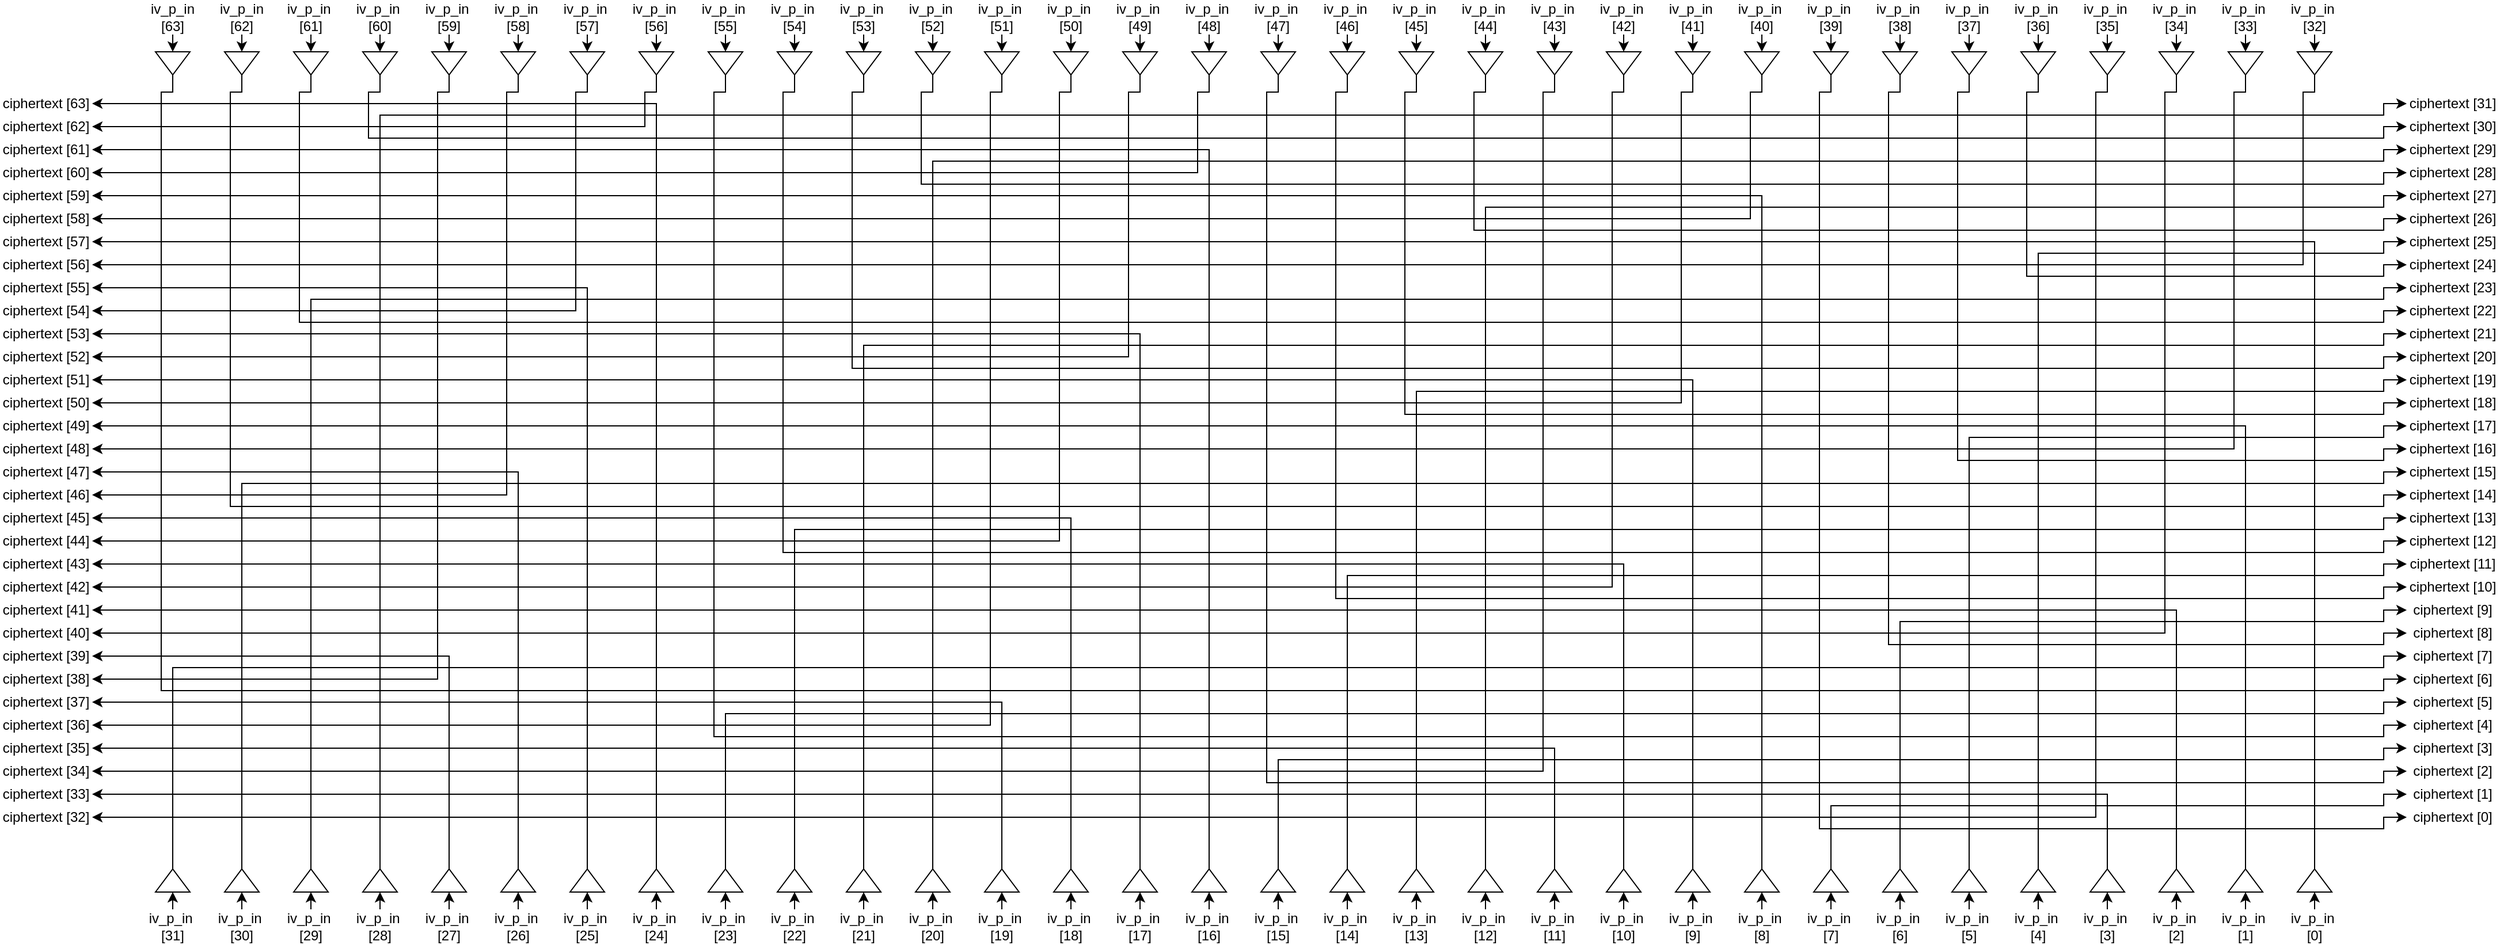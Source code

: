 <mxfile version="26.0.4">
  <diagram name="Page-1" id="fm41qtYzZol_Z1XYJY9Y">
    <mxGraphModel dx="3154" dy="2056" grid="1" gridSize="10" guides="1" tooltips="1" connect="1" arrows="1" fold="1" page="1" pageScale="1" pageWidth="1654" pageHeight="1169" math="0" shadow="0">
      <root>
        <mxCell id="0" />
        <mxCell id="1" parent="0" />
        <mxCell id="pazXSuaWY3IOzkwAcKcH-1" style="edgeStyle=orthogonalEdgeStyle;rounded=0;orthogonalLoop=1;jettySize=auto;html=1;exitX=0.5;exitY=1;exitDx=0;exitDy=0;entryX=0;entryY=0.5;entryDx=0;entryDy=0;" edge="1" parent="1" source="pazXSuaWY3IOzkwAcKcH-2" target="pazXSuaWY3IOzkwAcKcH-232">
          <mxGeometry relative="1" as="geometry" />
        </mxCell>
        <mxCell id="pazXSuaWY3IOzkwAcKcH-2" value="iv_p_in&amp;nbsp; [53]" style="text;html=1;align=center;verticalAlign=middle;whiteSpace=wrap;rounded=0;" vertex="1" parent="1">
          <mxGeometry x="10" y="-30" width="60" height="30" as="geometry" />
        </mxCell>
        <mxCell id="pazXSuaWY3IOzkwAcKcH-3" style="edgeStyle=orthogonalEdgeStyle;rounded=0;orthogonalLoop=1;jettySize=auto;html=1;exitX=0.5;exitY=1;exitDx=0;exitDy=0;entryX=0;entryY=0.5;entryDx=0;entryDy=0;" edge="1" parent="1" source="pazXSuaWY3IOzkwAcKcH-4" target="pazXSuaWY3IOzkwAcKcH-230">
          <mxGeometry relative="1" as="geometry" />
        </mxCell>
        <mxCell id="pazXSuaWY3IOzkwAcKcH-4" value="iv_p_in&amp;nbsp; [52]" style="text;html=1;align=center;verticalAlign=middle;whiteSpace=wrap;rounded=0;" vertex="1" parent="1">
          <mxGeometry x="70" y="-30" width="60" height="30" as="geometry" />
        </mxCell>
        <mxCell id="pazXSuaWY3IOzkwAcKcH-5" style="edgeStyle=orthogonalEdgeStyle;rounded=0;orthogonalLoop=1;jettySize=auto;html=1;exitX=0.5;exitY=1;exitDx=0;exitDy=0;entryX=0;entryY=0.5;entryDx=0;entryDy=0;" edge="1" parent="1" source="pazXSuaWY3IOzkwAcKcH-6" target="pazXSuaWY3IOzkwAcKcH-226">
          <mxGeometry relative="1" as="geometry" />
        </mxCell>
        <mxCell id="pazXSuaWY3IOzkwAcKcH-6" value="iv_p_in&amp;nbsp; [49]" style="text;html=1;align=center;verticalAlign=middle;whiteSpace=wrap;rounded=0;" vertex="1" parent="1">
          <mxGeometry x="250" y="-30" width="60" height="30" as="geometry" />
        </mxCell>
        <mxCell id="pazXSuaWY3IOzkwAcKcH-7" style="edgeStyle=orthogonalEdgeStyle;rounded=0;orthogonalLoop=1;jettySize=auto;html=1;exitX=0.5;exitY=1;exitDx=0;exitDy=0;entryX=0;entryY=0.5;entryDx=0;entryDy=0;" edge="1" parent="1" source="pazXSuaWY3IOzkwAcKcH-8" target="pazXSuaWY3IOzkwAcKcH-220">
          <mxGeometry relative="1" as="geometry" />
        </mxCell>
        <mxCell id="pazXSuaWY3IOzkwAcKcH-8" value="iv_p_in&amp;nbsp; [50]" style="text;html=1;align=center;verticalAlign=middle;whiteSpace=wrap;rounded=0;" vertex="1" parent="1">
          <mxGeometry x="190" y="-30" width="60" height="30" as="geometry" />
        </mxCell>
        <mxCell id="pazXSuaWY3IOzkwAcKcH-9" style="edgeStyle=orthogonalEdgeStyle;rounded=0;orthogonalLoop=1;jettySize=auto;html=1;exitX=0.5;exitY=1;exitDx=0;exitDy=0;entryX=0;entryY=0.5;entryDx=0;entryDy=0;" edge="1" parent="1" source="pazXSuaWY3IOzkwAcKcH-10" target="pazXSuaWY3IOzkwAcKcH-228">
          <mxGeometry relative="1" as="geometry" />
        </mxCell>
        <mxCell id="pazXSuaWY3IOzkwAcKcH-10" value="iv_p_in&amp;nbsp; [51]" style="text;html=1;align=center;verticalAlign=middle;whiteSpace=wrap;rounded=0;" vertex="1" parent="1">
          <mxGeometry x="130" y="-30" width="60" height="30" as="geometry" />
        </mxCell>
        <mxCell id="pazXSuaWY3IOzkwAcKcH-11" style="edgeStyle=orthogonalEdgeStyle;rounded=0;orthogonalLoop=1;jettySize=auto;html=1;exitX=0.5;exitY=1;exitDx=0;exitDy=0;entryX=0;entryY=0.5;entryDx=0;entryDy=0;" edge="1" parent="1" source="pazXSuaWY3IOzkwAcKcH-12" target="pazXSuaWY3IOzkwAcKcH-222">
          <mxGeometry relative="1" as="geometry" />
        </mxCell>
        <mxCell id="pazXSuaWY3IOzkwAcKcH-12" value="iv_p_in&amp;nbsp; [47]" style="text;html=1;align=center;verticalAlign=middle;whiteSpace=wrap;rounded=0;" vertex="1" parent="1">
          <mxGeometry x="370" y="-30" width="60" height="30" as="geometry" />
        </mxCell>
        <mxCell id="pazXSuaWY3IOzkwAcKcH-13" style="edgeStyle=orthogonalEdgeStyle;rounded=0;orthogonalLoop=1;jettySize=auto;html=1;exitX=0.5;exitY=1;exitDx=0;exitDy=0;entryX=0;entryY=0.5;entryDx=0;entryDy=0;" edge="1" parent="1" source="pazXSuaWY3IOzkwAcKcH-14" target="pazXSuaWY3IOzkwAcKcH-224">
          <mxGeometry relative="1" as="geometry" />
        </mxCell>
        <mxCell id="pazXSuaWY3IOzkwAcKcH-14" value="iv_p_in&amp;nbsp; [48]" style="text;html=1;align=center;verticalAlign=middle;whiteSpace=wrap;rounded=0;" vertex="1" parent="1">
          <mxGeometry x="310" y="-30" width="60" height="30" as="geometry" />
        </mxCell>
        <mxCell id="pazXSuaWY3IOzkwAcKcH-15" style="edgeStyle=orthogonalEdgeStyle;rounded=0;orthogonalLoop=1;jettySize=auto;html=1;exitX=0.5;exitY=1;exitDx=0;exitDy=0;entryX=0;entryY=0.5;entryDx=0;entryDy=0;" edge="1" parent="1" source="pazXSuaWY3IOzkwAcKcH-16" target="pazXSuaWY3IOzkwAcKcH-218">
          <mxGeometry relative="1" as="geometry" />
        </mxCell>
        <mxCell id="pazXSuaWY3IOzkwAcKcH-16" value="iv_p_in&amp;nbsp; [46]" style="text;html=1;align=center;verticalAlign=middle;whiteSpace=wrap;rounded=0;" vertex="1" parent="1">
          <mxGeometry x="430" y="-30" width="60" height="30" as="geometry" />
        </mxCell>
        <mxCell id="pazXSuaWY3IOzkwAcKcH-17" style="edgeStyle=orthogonalEdgeStyle;rounded=0;orthogonalLoop=1;jettySize=auto;html=1;exitX=0.5;exitY=1;exitDx=0;exitDy=0;entryX=0;entryY=0.5;entryDx=0;entryDy=0;" edge="1" parent="1" source="pazXSuaWY3IOzkwAcKcH-18" target="pazXSuaWY3IOzkwAcKcH-214">
          <mxGeometry relative="1" as="geometry" />
        </mxCell>
        <mxCell id="pazXSuaWY3IOzkwAcKcH-18" value="iv_p_in&amp;nbsp; [44]" style="text;html=1;align=center;verticalAlign=middle;whiteSpace=wrap;rounded=0;" vertex="1" parent="1">
          <mxGeometry x="550" y="-30" width="60" height="30" as="geometry" />
        </mxCell>
        <mxCell id="pazXSuaWY3IOzkwAcKcH-19" style="edgeStyle=orthogonalEdgeStyle;rounded=0;orthogonalLoop=1;jettySize=auto;html=1;exitX=0.5;exitY=1;exitDx=0;exitDy=0;entryX=0;entryY=0.5;entryDx=0;entryDy=0;" edge="1" parent="1" source="pazXSuaWY3IOzkwAcKcH-20" target="pazXSuaWY3IOzkwAcKcH-216">
          <mxGeometry relative="1" as="geometry" />
        </mxCell>
        <mxCell id="pazXSuaWY3IOzkwAcKcH-20" value="iv_p_in&amp;nbsp; [45]" style="text;html=1;align=center;verticalAlign=middle;whiteSpace=wrap;rounded=0;" vertex="1" parent="1">
          <mxGeometry x="490" y="-30" width="60" height="30" as="geometry" />
        </mxCell>
        <mxCell id="pazXSuaWY3IOzkwAcKcH-21" style="edgeStyle=orthogonalEdgeStyle;rounded=0;orthogonalLoop=1;jettySize=auto;html=1;exitX=0.5;exitY=1;exitDx=0;exitDy=0;entryX=0;entryY=0.5;entryDx=0;entryDy=0;" edge="1" parent="1" source="pazXSuaWY3IOzkwAcKcH-22" target="pazXSuaWY3IOzkwAcKcH-190">
          <mxGeometry relative="1" as="geometry" />
        </mxCell>
        <mxCell id="pazXSuaWY3IOzkwAcKcH-22" value="iv_p_in&amp;nbsp; [43]" style="text;html=1;align=center;verticalAlign=middle;whiteSpace=wrap;rounded=0;" vertex="1" parent="1">
          <mxGeometry x="610" y="-30" width="60" height="30" as="geometry" />
        </mxCell>
        <mxCell id="pazXSuaWY3IOzkwAcKcH-23" style="edgeStyle=orthogonalEdgeStyle;rounded=0;orthogonalLoop=1;jettySize=auto;html=1;exitX=0.5;exitY=1;exitDx=0;exitDy=0;entryX=0;entryY=0.5;entryDx=0;entryDy=0;" edge="1" parent="1" source="pazXSuaWY3IOzkwAcKcH-24" target="pazXSuaWY3IOzkwAcKcH-192">
          <mxGeometry relative="1" as="geometry" />
        </mxCell>
        <mxCell id="pazXSuaWY3IOzkwAcKcH-24" value="iv_p_in&amp;nbsp; [42]" style="text;html=1;align=center;verticalAlign=middle;whiteSpace=wrap;rounded=0;" vertex="1" parent="1">
          <mxGeometry x="670" y="-30" width="60" height="30" as="geometry" />
        </mxCell>
        <mxCell id="pazXSuaWY3IOzkwAcKcH-25" style="edgeStyle=orthogonalEdgeStyle;rounded=0;orthogonalLoop=1;jettySize=auto;html=1;exitX=0.5;exitY=1;exitDx=0;exitDy=0;entryX=0;entryY=0.5;entryDx=0;entryDy=0;" edge="1" parent="1" source="pazXSuaWY3IOzkwAcKcH-26" target="pazXSuaWY3IOzkwAcKcH-194">
          <mxGeometry relative="1" as="geometry" />
        </mxCell>
        <mxCell id="pazXSuaWY3IOzkwAcKcH-26" value="iv_p_in&amp;nbsp; [41]" style="text;html=1;align=center;verticalAlign=middle;whiteSpace=wrap;rounded=0;" vertex="1" parent="1">
          <mxGeometry x="730" y="-30" width="60" height="30" as="geometry" />
        </mxCell>
        <mxCell id="pazXSuaWY3IOzkwAcKcH-27" style="edgeStyle=orthogonalEdgeStyle;rounded=0;orthogonalLoop=1;jettySize=auto;html=1;exitX=0.5;exitY=1;exitDx=0;exitDy=0;entryX=0;entryY=0.5;entryDx=0;entryDy=0;" edge="1" parent="1" source="pazXSuaWY3IOzkwAcKcH-28" target="pazXSuaWY3IOzkwAcKcH-196">
          <mxGeometry relative="1" as="geometry" />
        </mxCell>
        <mxCell id="pazXSuaWY3IOzkwAcKcH-28" value="iv_p_in&amp;nbsp; [40]" style="text;html=1;align=center;verticalAlign=middle;whiteSpace=wrap;rounded=0;" vertex="1" parent="1">
          <mxGeometry x="790" y="-30" width="60" height="30" as="geometry" />
        </mxCell>
        <mxCell id="pazXSuaWY3IOzkwAcKcH-29" style="edgeStyle=orthogonalEdgeStyle;rounded=0;orthogonalLoop=1;jettySize=auto;html=1;exitX=0.5;exitY=1;exitDx=0;exitDy=0;entryX=0;entryY=0.5;entryDx=0;entryDy=0;" edge="1" parent="1" source="pazXSuaWY3IOzkwAcKcH-30" target="pazXSuaWY3IOzkwAcKcH-212">
          <mxGeometry relative="1" as="geometry" />
        </mxCell>
        <mxCell id="pazXSuaWY3IOzkwAcKcH-30" value="iv_p_in&amp;nbsp; [39]" style="text;html=1;align=center;verticalAlign=middle;whiteSpace=wrap;rounded=0;" vertex="1" parent="1">
          <mxGeometry x="850" y="-30" width="60" height="30" as="geometry" />
        </mxCell>
        <mxCell id="pazXSuaWY3IOzkwAcKcH-31" style="edgeStyle=orthogonalEdgeStyle;rounded=0;orthogonalLoop=1;jettySize=auto;html=1;exitX=0.5;exitY=1;exitDx=0;exitDy=0;entryX=0;entryY=0.5;entryDx=0;entryDy=0;" edge="1" parent="1" source="pazXSuaWY3IOzkwAcKcH-32" target="pazXSuaWY3IOzkwAcKcH-210">
          <mxGeometry relative="1" as="geometry" />
        </mxCell>
        <mxCell id="pazXSuaWY3IOzkwAcKcH-32" value="iv_p_in&amp;nbsp; [38]" style="text;html=1;align=center;verticalAlign=middle;whiteSpace=wrap;rounded=0;" vertex="1" parent="1">
          <mxGeometry x="910" y="-30" width="60" height="30" as="geometry" />
        </mxCell>
        <mxCell id="pazXSuaWY3IOzkwAcKcH-33" style="edgeStyle=orthogonalEdgeStyle;rounded=0;orthogonalLoop=1;jettySize=auto;html=1;exitX=0.5;exitY=1;exitDx=0;exitDy=0;entryX=0;entryY=0.5;entryDx=0;entryDy=0;" edge="1" parent="1" source="pazXSuaWY3IOzkwAcKcH-34" target="pazXSuaWY3IOzkwAcKcH-208">
          <mxGeometry relative="1" as="geometry" />
        </mxCell>
        <mxCell id="pazXSuaWY3IOzkwAcKcH-34" value="iv_p_in&amp;nbsp; [37]" style="text;html=1;align=center;verticalAlign=middle;whiteSpace=wrap;rounded=0;" vertex="1" parent="1">
          <mxGeometry x="970" y="-30" width="60" height="30" as="geometry" />
        </mxCell>
        <mxCell id="pazXSuaWY3IOzkwAcKcH-35" style="edgeStyle=orthogonalEdgeStyle;rounded=0;orthogonalLoop=1;jettySize=auto;html=1;exitX=0.5;exitY=1;exitDx=0;exitDy=0;entryX=0;entryY=0.5;entryDx=0;entryDy=0;" edge="1" parent="1" source="pazXSuaWY3IOzkwAcKcH-36" target="pazXSuaWY3IOzkwAcKcH-234">
          <mxGeometry relative="1" as="geometry" />
        </mxCell>
        <mxCell id="pazXSuaWY3IOzkwAcKcH-36" value="iv_p_in&amp;nbsp; [54]" style="text;html=1;align=center;verticalAlign=middle;whiteSpace=wrap;rounded=0;" vertex="1" parent="1">
          <mxGeometry x="-50" y="-30" width="60" height="30" as="geometry" />
        </mxCell>
        <mxCell id="pazXSuaWY3IOzkwAcKcH-37" style="edgeStyle=orthogonalEdgeStyle;rounded=0;orthogonalLoop=1;jettySize=auto;html=1;exitX=0.5;exitY=1;exitDx=0;exitDy=0;entryX=0;entryY=0.5;entryDx=0;entryDy=0;" edge="1" parent="1" source="pazXSuaWY3IOzkwAcKcH-38" target="pazXSuaWY3IOzkwAcKcH-236">
          <mxGeometry relative="1" as="geometry" />
        </mxCell>
        <mxCell id="pazXSuaWY3IOzkwAcKcH-38" value="iv_p_in&amp;nbsp; [55]" style="text;html=1;align=center;verticalAlign=middle;whiteSpace=wrap;rounded=0;" vertex="1" parent="1">
          <mxGeometry x="-110" y="-30" width="60" height="30" as="geometry" />
        </mxCell>
        <mxCell id="pazXSuaWY3IOzkwAcKcH-39" style="edgeStyle=orthogonalEdgeStyle;rounded=0;orthogonalLoop=1;jettySize=auto;html=1;exitX=0.5;exitY=1;exitDx=0;exitDy=0;entryX=0;entryY=0.5;entryDx=0;entryDy=0;" edge="1" parent="1" source="pazXSuaWY3IOzkwAcKcH-40" target="pazXSuaWY3IOzkwAcKcH-238">
          <mxGeometry relative="1" as="geometry" />
        </mxCell>
        <mxCell id="pazXSuaWY3IOzkwAcKcH-40" value="iv_p_in&amp;nbsp; [56]" style="text;html=1;align=center;verticalAlign=middle;whiteSpace=wrap;rounded=0;" vertex="1" parent="1">
          <mxGeometry x="-170" y="-30" width="60" height="30" as="geometry" />
        </mxCell>
        <mxCell id="pazXSuaWY3IOzkwAcKcH-41" style="edgeStyle=orthogonalEdgeStyle;rounded=0;orthogonalLoop=1;jettySize=auto;html=1;exitX=0.5;exitY=1;exitDx=0;exitDy=0;entryX=0;entryY=0.5;entryDx=0;entryDy=0;" edge="1" parent="1" source="pazXSuaWY3IOzkwAcKcH-42" target="pazXSuaWY3IOzkwAcKcH-240">
          <mxGeometry relative="1" as="geometry" />
        </mxCell>
        <mxCell id="pazXSuaWY3IOzkwAcKcH-42" value="iv_p_in&amp;nbsp; [57]" style="text;html=1;align=center;verticalAlign=middle;whiteSpace=wrap;rounded=0;" vertex="1" parent="1">
          <mxGeometry x="-230" y="-30" width="60" height="30" as="geometry" />
        </mxCell>
        <mxCell id="pazXSuaWY3IOzkwAcKcH-43" style="edgeStyle=orthogonalEdgeStyle;rounded=0;orthogonalLoop=1;jettySize=auto;html=1;exitX=0.5;exitY=1;exitDx=0;exitDy=0;entryX=0;entryY=0.5;entryDx=0;entryDy=0;" edge="1" parent="1" source="pazXSuaWY3IOzkwAcKcH-44" target="pazXSuaWY3IOzkwAcKcH-242">
          <mxGeometry relative="1" as="geometry" />
        </mxCell>
        <mxCell id="pazXSuaWY3IOzkwAcKcH-44" value="iv_p_in&amp;nbsp; [58]" style="text;html=1;align=center;verticalAlign=middle;whiteSpace=wrap;rounded=0;" vertex="1" parent="1">
          <mxGeometry x="-290" y="-30" width="60" height="30" as="geometry" />
        </mxCell>
        <mxCell id="pazXSuaWY3IOzkwAcKcH-45" style="edgeStyle=orthogonalEdgeStyle;rounded=0;orthogonalLoop=1;jettySize=auto;html=1;exitX=0.5;exitY=1;exitDx=0;exitDy=0;entryX=0;entryY=0.5;entryDx=0;entryDy=0;" edge="1" parent="1" source="pazXSuaWY3IOzkwAcKcH-46" target="pazXSuaWY3IOzkwAcKcH-206">
          <mxGeometry relative="1" as="geometry" />
        </mxCell>
        <mxCell id="pazXSuaWY3IOzkwAcKcH-46" value="iv_p_in&amp;nbsp; [36]" style="text;html=1;align=center;verticalAlign=middle;whiteSpace=wrap;rounded=0;" vertex="1" parent="1">
          <mxGeometry x="1030" y="-30" width="60" height="30" as="geometry" />
        </mxCell>
        <mxCell id="pazXSuaWY3IOzkwAcKcH-47" style="edgeStyle=orthogonalEdgeStyle;rounded=0;orthogonalLoop=1;jettySize=auto;html=1;exitX=0.5;exitY=1;exitDx=0;exitDy=0;entryX=0;entryY=0.5;entryDx=0;entryDy=0;" edge="1" parent="1" source="pazXSuaWY3IOzkwAcKcH-48" target="pazXSuaWY3IOzkwAcKcH-246">
          <mxGeometry relative="1" as="geometry" />
        </mxCell>
        <mxCell id="pazXSuaWY3IOzkwAcKcH-48" value="iv_p_in&amp;nbsp; [60]" style="text;html=1;align=center;verticalAlign=middle;whiteSpace=wrap;rounded=0;" vertex="1" parent="1">
          <mxGeometry x="-410" y="-30" width="60" height="30" as="geometry" />
        </mxCell>
        <mxCell id="pazXSuaWY3IOzkwAcKcH-49" style="edgeStyle=orthogonalEdgeStyle;rounded=0;orthogonalLoop=1;jettySize=auto;html=1;exitX=0.5;exitY=1;exitDx=0;exitDy=0;entryX=0;entryY=0.5;entryDx=0;entryDy=0;" edge="1" parent="1" source="pazXSuaWY3IOzkwAcKcH-50" target="pazXSuaWY3IOzkwAcKcH-248">
          <mxGeometry relative="1" as="geometry" />
        </mxCell>
        <mxCell id="pazXSuaWY3IOzkwAcKcH-50" value="iv_p_in&amp;nbsp;&lt;div&gt;[61]&lt;/div&gt;" style="text;html=1;align=center;verticalAlign=middle;whiteSpace=wrap;rounded=0;" vertex="1" parent="1">
          <mxGeometry x="-470" y="-30" width="60" height="30" as="geometry" />
        </mxCell>
        <mxCell id="pazXSuaWY3IOzkwAcKcH-51" style="edgeStyle=orthogonalEdgeStyle;rounded=0;orthogonalLoop=1;jettySize=auto;html=1;exitX=0.5;exitY=1;exitDx=0;exitDy=0;entryX=0;entryY=0.5;entryDx=0;entryDy=0;" edge="1" parent="1" source="pazXSuaWY3IOzkwAcKcH-52" target="pazXSuaWY3IOzkwAcKcH-244">
          <mxGeometry relative="1" as="geometry" />
        </mxCell>
        <mxCell id="pazXSuaWY3IOzkwAcKcH-52" value="iv_p_in&amp;nbsp; [59]" style="text;html=1;align=center;verticalAlign=middle;whiteSpace=wrap;rounded=0;" vertex="1" parent="1">
          <mxGeometry x="-350" y="-30" width="60" height="30" as="geometry" />
        </mxCell>
        <mxCell id="pazXSuaWY3IOzkwAcKcH-53" style="edgeStyle=orthogonalEdgeStyle;rounded=0;orthogonalLoop=1;jettySize=auto;html=1;exitX=0.5;exitY=1;exitDx=0;exitDy=0;entryX=0;entryY=0.5;entryDx=0;entryDy=0;" edge="1" parent="1" source="pazXSuaWY3IOzkwAcKcH-54" target="pazXSuaWY3IOzkwAcKcH-186">
          <mxGeometry relative="1" as="geometry" />
        </mxCell>
        <mxCell id="pazXSuaWY3IOzkwAcKcH-54" value="iv_p_in [63]" style="text;html=1;align=center;verticalAlign=middle;whiteSpace=wrap;rounded=0;" vertex="1" parent="1">
          <mxGeometry x="-590" y="-30" width="60" height="30" as="geometry" />
        </mxCell>
        <mxCell id="pazXSuaWY3IOzkwAcKcH-55" style="edgeStyle=orthogonalEdgeStyle;rounded=0;orthogonalLoop=1;jettySize=auto;html=1;exitX=0.5;exitY=1;exitDx=0;exitDy=0;entryX=0;entryY=0.5;entryDx=0;entryDy=0;" edge="1" parent="1" source="pazXSuaWY3IOzkwAcKcH-56" target="pazXSuaWY3IOzkwAcKcH-204">
          <mxGeometry relative="1" as="geometry" />
        </mxCell>
        <mxCell id="pazXSuaWY3IOzkwAcKcH-56" value="iv_p_in&amp;nbsp; [35]" style="text;html=1;align=center;verticalAlign=middle;whiteSpace=wrap;rounded=0;" vertex="1" parent="1">
          <mxGeometry x="1090" y="-30" width="60" height="30" as="geometry" />
        </mxCell>
        <mxCell id="pazXSuaWY3IOzkwAcKcH-57" style="edgeStyle=orthogonalEdgeStyle;rounded=0;orthogonalLoop=1;jettySize=auto;html=1;exitX=0.5;exitY=1;exitDx=0;exitDy=0;entryX=0;entryY=0.5;entryDx=0;entryDy=0;" edge="1" parent="1" source="pazXSuaWY3IOzkwAcKcH-58" target="pazXSuaWY3IOzkwAcKcH-188">
          <mxGeometry relative="1" as="geometry" />
        </mxCell>
        <mxCell id="pazXSuaWY3IOzkwAcKcH-58" value="iv_p_in [62]" style="text;html=1;align=center;verticalAlign=middle;whiteSpace=wrap;rounded=0;" vertex="1" parent="1">
          <mxGeometry x="-530" y="-30" width="60" height="30" as="geometry" />
        </mxCell>
        <mxCell id="pazXSuaWY3IOzkwAcKcH-59" style="edgeStyle=orthogonalEdgeStyle;rounded=0;orthogonalLoop=1;jettySize=auto;html=1;exitX=0.5;exitY=1;exitDx=0;exitDy=0;entryX=0;entryY=0.5;entryDx=0;entryDy=0;" edge="1" parent="1" source="pazXSuaWY3IOzkwAcKcH-60" target="pazXSuaWY3IOzkwAcKcH-200">
          <mxGeometry relative="1" as="geometry" />
        </mxCell>
        <mxCell id="pazXSuaWY3IOzkwAcKcH-60" value="iv_p_in&amp;nbsp; [33]" style="text;html=1;align=center;verticalAlign=middle;whiteSpace=wrap;rounded=0;" vertex="1" parent="1">
          <mxGeometry x="1210" y="-30" width="60" height="30" as="geometry" />
        </mxCell>
        <mxCell id="pazXSuaWY3IOzkwAcKcH-61" style="edgeStyle=orthogonalEdgeStyle;rounded=0;orthogonalLoop=1;jettySize=auto;html=1;exitX=0.5;exitY=1;exitDx=0;exitDy=0;entryX=0;entryY=0.5;entryDx=0;entryDy=0;" edge="1" parent="1" source="pazXSuaWY3IOzkwAcKcH-62" target="pazXSuaWY3IOzkwAcKcH-202">
          <mxGeometry relative="1" as="geometry" />
        </mxCell>
        <mxCell id="pazXSuaWY3IOzkwAcKcH-62" value="iv_p_in&amp;nbsp; [34]" style="text;html=1;align=center;verticalAlign=middle;whiteSpace=wrap;rounded=0;" vertex="1" parent="1">
          <mxGeometry x="1150" y="-30" width="60" height="30" as="geometry" />
        </mxCell>
        <mxCell id="pazXSuaWY3IOzkwAcKcH-63" style="edgeStyle=orthogonalEdgeStyle;rounded=0;orthogonalLoop=1;jettySize=auto;html=1;exitX=0.5;exitY=1;exitDx=0;exitDy=0;entryX=0;entryY=0.5;entryDx=0;entryDy=0;" edge="1" parent="1" source="pazXSuaWY3IOzkwAcKcH-64" target="pazXSuaWY3IOzkwAcKcH-198">
          <mxGeometry relative="1" as="geometry" />
        </mxCell>
        <mxCell id="pazXSuaWY3IOzkwAcKcH-64" value="iv_p_in&amp;nbsp; [32]" style="text;html=1;align=center;verticalAlign=middle;whiteSpace=wrap;rounded=0;" vertex="1" parent="1">
          <mxGeometry x="1270" y="-30" width="60" height="30" as="geometry" />
        </mxCell>
        <mxCell id="pazXSuaWY3IOzkwAcKcH-65" style="edgeStyle=orthogonalEdgeStyle;rounded=0;orthogonalLoop=1;jettySize=auto;html=1;exitX=0.5;exitY=0;exitDx=0;exitDy=0;entryX=0;entryY=0.5;entryDx=0;entryDy=0;" edge="1" parent="1" source="pazXSuaWY3IOzkwAcKcH-66" target="pazXSuaWY3IOzkwAcKcH-296">
          <mxGeometry relative="1" as="geometry" />
        </mxCell>
        <mxCell id="pazXSuaWY3IOzkwAcKcH-66" value="iv_p_in&amp;nbsp; [21]" style="text;html=1;align=center;verticalAlign=middle;whiteSpace=wrap;rounded=0;" vertex="1" parent="1">
          <mxGeometry x="10" y="760" width="60" height="30" as="geometry" />
        </mxCell>
        <mxCell id="pazXSuaWY3IOzkwAcKcH-67" style="edgeStyle=orthogonalEdgeStyle;rounded=0;orthogonalLoop=1;jettySize=auto;html=1;exitX=0.5;exitY=0;exitDx=0;exitDy=0;entryX=0;entryY=0.5;entryDx=0;entryDy=0;" edge="1" parent="1" source="pazXSuaWY3IOzkwAcKcH-68" target="pazXSuaWY3IOzkwAcKcH-294">
          <mxGeometry relative="1" as="geometry" />
        </mxCell>
        <mxCell id="pazXSuaWY3IOzkwAcKcH-68" value="iv_p_in&amp;nbsp; [20]" style="text;html=1;align=center;verticalAlign=middle;whiteSpace=wrap;rounded=0;" vertex="1" parent="1">
          <mxGeometry x="70" y="760" width="60" height="30" as="geometry" />
        </mxCell>
        <mxCell id="pazXSuaWY3IOzkwAcKcH-69" style="edgeStyle=orthogonalEdgeStyle;rounded=0;orthogonalLoop=1;jettySize=auto;html=1;exitX=0.5;exitY=0;exitDx=0;exitDy=0;entryX=0;entryY=0.5;entryDx=0;entryDy=0;" edge="1" parent="1" source="pazXSuaWY3IOzkwAcKcH-70" target="pazXSuaWY3IOzkwAcKcH-290">
          <mxGeometry relative="1" as="geometry" />
        </mxCell>
        <mxCell id="pazXSuaWY3IOzkwAcKcH-70" value="iv_p_in&amp;nbsp; [17]" style="text;html=1;align=center;verticalAlign=middle;whiteSpace=wrap;rounded=0;" vertex="1" parent="1">
          <mxGeometry x="250" y="760" width="60" height="30" as="geometry" />
        </mxCell>
        <mxCell id="pazXSuaWY3IOzkwAcKcH-71" style="edgeStyle=orthogonalEdgeStyle;rounded=0;orthogonalLoop=1;jettySize=auto;html=1;exitX=0.5;exitY=0;exitDx=0;exitDy=0;entryX=0;entryY=0.5;entryDx=0;entryDy=0;" edge="1" parent="1" source="pazXSuaWY3IOzkwAcKcH-72" target="pazXSuaWY3IOzkwAcKcH-284">
          <mxGeometry relative="1" as="geometry" />
        </mxCell>
        <mxCell id="pazXSuaWY3IOzkwAcKcH-72" value="iv_p_in&amp;nbsp; [18]" style="text;html=1;align=center;verticalAlign=middle;whiteSpace=wrap;rounded=0;" vertex="1" parent="1">
          <mxGeometry x="190" y="760" width="60" height="30" as="geometry" />
        </mxCell>
        <mxCell id="pazXSuaWY3IOzkwAcKcH-73" style="edgeStyle=orthogonalEdgeStyle;rounded=0;orthogonalLoop=1;jettySize=auto;html=1;exitX=0.5;exitY=0;exitDx=0;exitDy=0;entryX=0;entryY=0.5;entryDx=0;entryDy=0;" edge="1" parent="1" source="pazXSuaWY3IOzkwAcKcH-74" target="pazXSuaWY3IOzkwAcKcH-292">
          <mxGeometry relative="1" as="geometry" />
        </mxCell>
        <mxCell id="pazXSuaWY3IOzkwAcKcH-74" value="iv_p_in&amp;nbsp; [19]" style="text;html=1;align=center;verticalAlign=middle;whiteSpace=wrap;rounded=0;" vertex="1" parent="1">
          <mxGeometry x="130" y="760" width="60" height="30" as="geometry" />
        </mxCell>
        <mxCell id="pazXSuaWY3IOzkwAcKcH-75" style="edgeStyle=orthogonalEdgeStyle;rounded=0;orthogonalLoop=1;jettySize=auto;html=1;exitX=0.5;exitY=0;exitDx=0;exitDy=0;entryX=0;entryY=0.5;entryDx=0;entryDy=0;" edge="1" parent="1" source="pazXSuaWY3IOzkwAcKcH-76" target="pazXSuaWY3IOzkwAcKcH-286">
          <mxGeometry relative="1" as="geometry" />
        </mxCell>
        <mxCell id="pazXSuaWY3IOzkwAcKcH-76" value="iv_p_in&amp;nbsp; [15]" style="text;html=1;align=center;verticalAlign=middle;whiteSpace=wrap;rounded=0;" vertex="1" parent="1">
          <mxGeometry x="370" y="760" width="60" height="30" as="geometry" />
        </mxCell>
        <mxCell id="pazXSuaWY3IOzkwAcKcH-77" style="edgeStyle=orthogonalEdgeStyle;rounded=0;orthogonalLoop=1;jettySize=auto;html=1;exitX=0.5;exitY=0;exitDx=0;exitDy=0;entryX=0;entryY=0.5;entryDx=0;entryDy=0;" edge="1" parent="1" source="pazXSuaWY3IOzkwAcKcH-78" target="pazXSuaWY3IOzkwAcKcH-288">
          <mxGeometry relative="1" as="geometry" />
        </mxCell>
        <mxCell id="pazXSuaWY3IOzkwAcKcH-78" value="iv_p_in&amp;nbsp; [16]" style="text;html=1;align=center;verticalAlign=middle;whiteSpace=wrap;rounded=0;" vertex="1" parent="1">
          <mxGeometry x="310" y="760" width="60" height="30" as="geometry" />
        </mxCell>
        <mxCell id="pazXSuaWY3IOzkwAcKcH-79" style="edgeStyle=orthogonalEdgeStyle;rounded=0;orthogonalLoop=1;jettySize=auto;html=1;exitX=0.5;exitY=0;exitDx=0;exitDy=0;entryX=0;entryY=0.5;entryDx=0;entryDy=0;" edge="1" parent="1" source="pazXSuaWY3IOzkwAcKcH-80" target="pazXSuaWY3IOzkwAcKcH-282">
          <mxGeometry relative="1" as="geometry" />
        </mxCell>
        <mxCell id="pazXSuaWY3IOzkwAcKcH-80" value="iv_p_in&amp;nbsp; [14]" style="text;html=1;align=center;verticalAlign=middle;whiteSpace=wrap;rounded=0;" vertex="1" parent="1">
          <mxGeometry x="430" y="760" width="60" height="30" as="geometry" />
        </mxCell>
        <mxCell id="pazXSuaWY3IOzkwAcKcH-81" style="edgeStyle=orthogonalEdgeStyle;rounded=0;orthogonalLoop=1;jettySize=auto;html=1;exitX=0.5;exitY=0;exitDx=0;exitDy=0;entryX=0;entryY=0.5;entryDx=0;entryDy=0;" edge="1" parent="1" source="pazXSuaWY3IOzkwAcKcH-82" target="pazXSuaWY3IOzkwAcKcH-278">
          <mxGeometry relative="1" as="geometry" />
        </mxCell>
        <mxCell id="pazXSuaWY3IOzkwAcKcH-82" value="iv_p_in&amp;nbsp; [12]" style="text;html=1;align=center;verticalAlign=middle;whiteSpace=wrap;rounded=0;" vertex="1" parent="1">
          <mxGeometry x="550" y="760" width="60" height="30" as="geometry" />
        </mxCell>
        <mxCell id="pazXSuaWY3IOzkwAcKcH-83" style="edgeStyle=orthogonalEdgeStyle;rounded=0;orthogonalLoop=1;jettySize=auto;html=1;exitX=0.5;exitY=0;exitDx=0;exitDy=0;entryX=0;entryY=0.5;entryDx=0;entryDy=0;" edge="1" parent="1" source="pazXSuaWY3IOzkwAcKcH-84" target="pazXSuaWY3IOzkwAcKcH-280">
          <mxGeometry relative="1" as="geometry" />
        </mxCell>
        <mxCell id="pazXSuaWY3IOzkwAcKcH-84" value="iv_p_in&amp;nbsp; [13]" style="text;html=1;align=center;verticalAlign=middle;whiteSpace=wrap;rounded=0;" vertex="1" parent="1">
          <mxGeometry x="490" y="760" width="60" height="30" as="geometry" />
        </mxCell>
        <mxCell id="pazXSuaWY3IOzkwAcKcH-85" style="edgeStyle=orthogonalEdgeStyle;rounded=0;orthogonalLoop=1;jettySize=auto;html=1;exitX=0.5;exitY=0;exitDx=0;exitDy=0;entryX=0;entryY=0.5;entryDx=0;entryDy=0;" edge="1" parent="1" source="pazXSuaWY3IOzkwAcKcH-86" target="pazXSuaWY3IOzkwAcKcH-254">
          <mxGeometry relative="1" as="geometry" />
        </mxCell>
        <mxCell id="pazXSuaWY3IOzkwAcKcH-86" value="iv_p_in&amp;nbsp; [11]" style="text;html=1;align=center;verticalAlign=middle;whiteSpace=wrap;rounded=0;" vertex="1" parent="1">
          <mxGeometry x="610" y="760" width="60" height="30" as="geometry" />
        </mxCell>
        <mxCell id="pazXSuaWY3IOzkwAcKcH-87" style="edgeStyle=orthogonalEdgeStyle;rounded=0;orthogonalLoop=1;jettySize=auto;html=1;exitX=0.5;exitY=0;exitDx=0;exitDy=0;entryX=0;entryY=0.5;entryDx=0;entryDy=0;" edge="1" parent="1" source="pazXSuaWY3IOzkwAcKcH-88" target="pazXSuaWY3IOzkwAcKcH-256">
          <mxGeometry relative="1" as="geometry" />
        </mxCell>
        <mxCell id="pazXSuaWY3IOzkwAcKcH-88" value="iv_p_in&amp;nbsp; [10]" style="text;html=1;align=center;verticalAlign=middle;whiteSpace=wrap;rounded=0;" vertex="1" parent="1">
          <mxGeometry x="670" y="760" width="60" height="30" as="geometry" />
        </mxCell>
        <mxCell id="pazXSuaWY3IOzkwAcKcH-89" style="edgeStyle=orthogonalEdgeStyle;rounded=0;orthogonalLoop=1;jettySize=auto;html=1;exitX=0.5;exitY=0;exitDx=0;exitDy=0;entryX=0;entryY=0.5;entryDx=0;entryDy=0;" edge="1" parent="1" source="pazXSuaWY3IOzkwAcKcH-90" target="pazXSuaWY3IOzkwAcKcH-258">
          <mxGeometry relative="1" as="geometry" />
        </mxCell>
        <mxCell id="pazXSuaWY3IOzkwAcKcH-90" value="iv_p_in&amp;nbsp; [9]" style="text;html=1;align=center;verticalAlign=middle;whiteSpace=wrap;rounded=0;" vertex="1" parent="1">
          <mxGeometry x="730" y="760" width="60" height="30" as="geometry" />
        </mxCell>
        <mxCell id="pazXSuaWY3IOzkwAcKcH-91" style="edgeStyle=orthogonalEdgeStyle;rounded=0;orthogonalLoop=1;jettySize=auto;html=1;exitX=0.5;exitY=0;exitDx=0;exitDy=0;entryX=0;entryY=0.5;entryDx=0;entryDy=0;" edge="1" parent="1" source="pazXSuaWY3IOzkwAcKcH-92" target="pazXSuaWY3IOzkwAcKcH-260">
          <mxGeometry relative="1" as="geometry" />
        </mxCell>
        <mxCell id="pazXSuaWY3IOzkwAcKcH-92" value="iv_p_in&amp;nbsp; [8]" style="text;html=1;align=center;verticalAlign=middle;whiteSpace=wrap;rounded=0;" vertex="1" parent="1">
          <mxGeometry x="790" y="760" width="60" height="30" as="geometry" />
        </mxCell>
        <mxCell id="pazXSuaWY3IOzkwAcKcH-93" style="edgeStyle=orthogonalEdgeStyle;rounded=0;orthogonalLoop=1;jettySize=auto;html=1;exitX=0.5;exitY=0;exitDx=0;exitDy=0;entryX=0;entryY=0.5;entryDx=0;entryDy=0;" edge="1" parent="1" source="pazXSuaWY3IOzkwAcKcH-94" target="pazXSuaWY3IOzkwAcKcH-276">
          <mxGeometry relative="1" as="geometry" />
        </mxCell>
        <mxCell id="pazXSuaWY3IOzkwAcKcH-94" value="iv_p_in&amp;nbsp; [7]" style="text;html=1;align=center;verticalAlign=middle;whiteSpace=wrap;rounded=0;" vertex="1" parent="1">
          <mxGeometry x="850" y="760" width="60" height="30" as="geometry" />
        </mxCell>
        <mxCell id="pazXSuaWY3IOzkwAcKcH-95" style="edgeStyle=orthogonalEdgeStyle;rounded=0;orthogonalLoop=1;jettySize=auto;html=1;exitX=0.5;exitY=0;exitDx=0;exitDy=0;entryX=0;entryY=0.5;entryDx=0;entryDy=0;" edge="1" parent="1" source="pazXSuaWY3IOzkwAcKcH-96" target="pazXSuaWY3IOzkwAcKcH-274">
          <mxGeometry relative="1" as="geometry" />
        </mxCell>
        <mxCell id="pazXSuaWY3IOzkwAcKcH-96" value="iv_p_in&amp;nbsp; [6]" style="text;html=1;align=center;verticalAlign=middle;whiteSpace=wrap;rounded=0;" vertex="1" parent="1">
          <mxGeometry x="910" y="760" width="60" height="30" as="geometry" />
        </mxCell>
        <mxCell id="pazXSuaWY3IOzkwAcKcH-97" style="edgeStyle=orthogonalEdgeStyle;rounded=0;orthogonalLoop=1;jettySize=auto;html=1;exitX=0.5;exitY=0;exitDx=0;exitDy=0;entryX=0;entryY=0.5;entryDx=0;entryDy=0;" edge="1" parent="1" source="pazXSuaWY3IOzkwAcKcH-98" target="pazXSuaWY3IOzkwAcKcH-272">
          <mxGeometry relative="1" as="geometry" />
        </mxCell>
        <mxCell id="pazXSuaWY3IOzkwAcKcH-98" value="iv_p_in&amp;nbsp; [5]" style="text;html=1;align=center;verticalAlign=middle;whiteSpace=wrap;rounded=0;" vertex="1" parent="1">
          <mxGeometry x="970" y="760" width="60" height="30" as="geometry" />
        </mxCell>
        <mxCell id="pazXSuaWY3IOzkwAcKcH-99" style="edgeStyle=orthogonalEdgeStyle;rounded=0;orthogonalLoop=1;jettySize=auto;html=1;exitX=0.5;exitY=0;exitDx=0;exitDy=0;entryX=0;entryY=0.5;entryDx=0;entryDy=0;" edge="1" parent="1" source="pazXSuaWY3IOzkwAcKcH-100" target="pazXSuaWY3IOzkwAcKcH-298">
          <mxGeometry relative="1" as="geometry" />
        </mxCell>
        <mxCell id="pazXSuaWY3IOzkwAcKcH-100" value="iv_p_in&amp;nbsp; [22]" style="text;html=1;align=center;verticalAlign=middle;whiteSpace=wrap;rounded=0;" vertex="1" parent="1">
          <mxGeometry x="-50" y="760" width="60" height="30" as="geometry" />
        </mxCell>
        <mxCell id="pazXSuaWY3IOzkwAcKcH-101" style="edgeStyle=orthogonalEdgeStyle;rounded=0;orthogonalLoop=1;jettySize=auto;html=1;exitX=0.5;exitY=0;exitDx=0;exitDy=0;entryX=0;entryY=0.5;entryDx=0;entryDy=0;" edge="1" parent="1" source="pazXSuaWY3IOzkwAcKcH-102" target="pazXSuaWY3IOzkwAcKcH-300">
          <mxGeometry relative="1" as="geometry" />
        </mxCell>
        <mxCell id="pazXSuaWY3IOzkwAcKcH-102" value="iv_p_in&amp;nbsp; [23]" style="text;html=1;align=center;verticalAlign=middle;whiteSpace=wrap;rounded=0;" vertex="1" parent="1">
          <mxGeometry x="-110" y="760" width="60" height="30" as="geometry" />
        </mxCell>
        <mxCell id="pazXSuaWY3IOzkwAcKcH-103" style="edgeStyle=orthogonalEdgeStyle;rounded=0;orthogonalLoop=1;jettySize=auto;html=1;exitX=0.5;exitY=0;exitDx=0;exitDy=0;entryX=0;entryY=0.5;entryDx=0;entryDy=0;" edge="1" parent="1" source="pazXSuaWY3IOzkwAcKcH-104" target="pazXSuaWY3IOzkwAcKcH-302">
          <mxGeometry relative="1" as="geometry" />
        </mxCell>
        <mxCell id="pazXSuaWY3IOzkwAcKcH-104" value="iv_p_in&amp;nbsp; [24]" style="text;html=1;align=center;verticalAlign=middle;whiteSpace=wrap;rounded=0;" vertex="1" parent="1">
          <mxGeometry x="-170" y="760" width="60" height="30" as="geometry" />
        </mxCell>
        <mxCell id="pazXSuaWY3IOzkwAcKcH-105" style="edgeStyle=orthogonalEdgeStyle;rounded=0;orthogonalLoop=1;jettySize=auto;html=1;exitX=0.5;exitY=0;exitDx=0;exitDy=0;entryX=0;entryY=0.5;entryDx=0;entryDy=0;" edge="1" parent="1" source="pazXSuaWY3IOzkwAcKcH-106" target="pazXSuaWY3IOzkwAcKcH-304">
          <mxGeometry relative="1" as="geometry" />
        </mxCell>
        <mxCell id="pazXSuaWY3IOzkwAcKcH-106" value="iv_p_in&amp;nbsp; [25]" style="text;html=1;align=center;verticalAlign=middle;whiteSpace=wrap;rounded=0;" vertex="1" parent="1">
          <mxGeometry x="-230" y="760" width="60" height="30" as="geometry" />
        </mxCell>
        <mxCell id="pazXSuaWY3IOzkwAcKcH-107" style="edgeStyle=orthogonalEdgeStyle;rounded=0;orthogonalLoop=1;jettySize=auto;html=1;exitX=0.5;exitY=0;exitDx=0;exitDy=0;entryX=0;entryY=0.5;entryDx=0;entryDy=0;" edge="1" parent="1" source="pazXSuaWY3IOzkwAcKcH-108" target="pazXSuaWY3IOzkwAcKcH-306">
          <mxGeometry relative="1" as="geometry" />
        </mxCell>
        <mxCell id="pazXSuaWY3IOzkwAcKcH-108" value="iv_p_in&amp;nbsp; [26]" style="text;html=1;align=center;verticalAlign=middle;whiteSpace=wrap;rounded=0;" vertex="1" parent="1">
          <mxGeometry x="-290" y="760" width="60" height="30" as="geometry" />
        </mxCell>
        <mxCell id="pazXSuaWY3IOzkwAcKcH-109" style="edgeStyle=orthogonalEdgeStyle;rounded=0;orthogonalLoop=1;jettySize=auto;html=1;exitX=0.5;exitY=0;exitDx=0;exitDy=0;entryX=0;entryY=0.5;entryDx=0;entryDy=0;" edge="1" parent="1" source="pazXSuaWY3IOzkwAcKcH-110" target="pazXSuaWY3IOzkwAcKcH-270">
          <mxGeometry relative="1" as="geometry" />
        </mxCell>
        <mxCell id="pazXSuaWY3IOzkwAcKcH-110" value="iv_p_in&amp;nbsp; [4]" style="text;html=1;align=center;verticalAlign=middle;whiteSpace=wrap;rounded=0;" vertex="1" parent="1">
          <mxGeometry x="1030" y="760" width="60" height="30" as="geometry" />
        </mxCell>
        <mxCell id="pazXSuaWY3IOzkwAcKcH-111" style="edgeStyle=orthogonalEdgeStyle;rounded=0;orthogonalLoop=1;jettySize=auto;html=1;exitX=0.5;exitY=0;exitDx=0;exitDy=0;entryX=0;entryY=0.5;entryDx=0;entryDy=0;" edge="1" parent="1" source="pazXSuaWY3IOzkwAcKcH-112" target="pazXSuaWY3IOzkwAcKcH-310">
          <mxGeometry relative="1" as="geometry" />
        </mxCell>
        <mxCell id="pazXSuaWY3IOzkwAcKcH-112" value="iv_p_in&amp;nbsp; [28]" style="text;html=1;align=center;verticalAlign=middle;whiteSpace=wrap;rounded=0;" vertex="1" parent="1">
          <mxGeometry x="-410" y="760" width="60" height="30" as="geometry" />
        </mxCell>
        <mxCell id="pazXSuaWY3IOzkwAcKcH-113" style="edgeStyle=orthogonalEdgeStyle;rounded=0;orthogonalLoop=1;jettySize=auto;html=1;exitX=0.5;exitY=0;exitDx=0;exitDy=0;entryX=0;entryY=0.5;entryDx=0;entryDy=0;" edge="1" parent="1" source="pazXSuaWY3IOzkwAcKcH-114" target="pazXSuaWY3IOzkwAcKcH-312">
          <mxGeometry relative="1" as="geometry" />
        </mxCell>
        <mxCell id="pazXSuaWY3IOzkwAcKcH-114" value="iv_p_in&amp;nbsp; [29]" style="text;html=1;align=center;verticalAlign=middle;whiteSpace=wrap;rounded=0;" vertex="1" parent="1">
          <mxGeometry x="-470" y="760" width="60" height="30" as="geometry" />
        </mxCell>
        <mxCell id="pazXSuaWY3IOzkwAcKcH-115" style="edgeStyle=orthogonalEdgeStyle;rounded=0;orthogonalLoop=1;jettySize=auto;html=1;exitX=0.5;exitY=0;exitDx=0;exitDy=0;entryX=0;entryY=0.5;entryDx=0;entryDy=0;" edge="1" parent="1" source="pazXSuaWY3IOzkwAcKcH-116" target="pazXSuaWY3IOzkwAcKcH-308">
          <mxGeometry relative="1" as="geometry" />
        </mxCell>
        <mxCell id="pazXSuaWY3IOzkwAcKcH-116" value="iv_p_in&amp;nbsp; [27]" style="text;html=1;align=center;verticalAlign=middle;whiteSpace=wrap;rounded=0;" vertex="1" parent="1">
          <mxGeometry x="-350" y="760" width="60" height="30" as="geometry" />
        </mxCell>
        <mxCell id="pazXSuaWY3IOzkwAcKcH-117" style="edgeStyle=orthogonalEdgeStyle;rounded=0;orthogonalLoop=1;jettySize=auto;html=1;exitX=0.5;exitY=0;exitDx=0;exitDy=0;entryX=0;entryY=0.5;entryDx=0;entryDy=0;" edge="1" parent="1" source="pazXSuaWY3IOzkwAcKcH-118" target="pazXSuaWY3IOzkwAcKcH-250">
          <mxGeometry relative="1" as="geometry" />
        </mxCell>
        <mxCell id="pazXSuaWY3IOzkwAcKcH-118" value="iv_p_in&amp;nbsp; [31]" style="text;html=1;align=center;verticalAlign=middle;whiteSpace=wrap;rounded=0;" vertex="1" parent="1">
          <mxGeometry x="-590" y="760" width="60" height="30" as="geometry" />
        </mxCell>
        <mxCell id="pazXSuaWY3IOzkwAcKcH-119" style="edgeStyle=orthogonalEdgeStyle;rounded=0;orthogonalLoop=1;jettySize=auto;html=1;exitX=0.5;exitY=0;exitDx=0;exitDy=0;entryX=0;entryY=0.5;entryDx=0;entryDy=0;" edge="1" parent="1" source="pazXSuaWY3IOzkwAcKcH-120" target="pazXSuaWY3IOzkwAcKcH-268">
          <mxGeometry relative="1" as="geometry" />
        </mxCell>
        <mxCell id="pazXSuaWY3IOzkwAcKcH-120" value="iv_p_in&amp;nbsp; [3]" style="text;html=1;align=center;verticalAlign=middle;whiteSpace=wrap;rounded=0;" vertex="1" parent="1">
          <mxGeometry x="1090" y="760" width="60" height="30" as="geometry" />
        </mxCell>
        <mxCell id="pazXSuaWY3IOzkwAcKcH-121" style="edgeStyle=orthogonalEdgeStyle;rounded=0;orthogonalLoop=1;jettySize=auto;html=1;exitX=0.5;exitY=0;exitDx=0;exitDy=0;entryX=0;entryY=0.5;entryDx=0;entryDy=0;" edge="1" parent="1" source="pazXSuaWY3IOzkwAcKcH-122" target="pazXSuaWY3IOzkwAcKcH-252">
          <mxGeometry relative="1" as="geometry" />
        </mxCell>
        <mxCell id="pazXSuaWY3IOzkwAcKcH-122" value="iv_p_in&amp;nbsp; [30]" style="text;html=1;align=center;verticalAlign=middle;whiteSpace=wrap;rounded=0;" vertex="1" parent="1">
          <mxGeometry x="-530" y="760" width="60" height="30" as="geometry" />
        </mxCell>
        <mxCell id="pazXSuaWY3IOzkwAcKcH-123" style="edgeStyle=orthogonalEdgeStyle;rounded=0;orthogonalLoop=1;jettySize=auto;html=1;exitX=0.5;exitY=0;exitDx=0;exitDy=0;entryX=0;entryY=0.5;entryDx=0;entryDy=0;" edge="1" parent="1" source="pazXSuaWY3IOzkwAcKcH-124" target="pazXSuaWY3IOzkwAcKcH-264">
          <mxGeometry relative="1" as="geometry" />
        </mxCell>
        <mxCell id="pazXSuaWY3IOzkwAcKcH-124" value="iv_p_in&amp;nbsp; [1]" style="text;html=1;align=center;verticalAlign=middle;whiteSpace=wrap;rounded=0;" vertex="1" parent="1">
          <mxGeometry x="1210" y="760" width="60" height="30" as="geometry" />
        </mxCell>
        <mxCell id="pazXSuaWY3IOzkwAcKcH-125" style="edgeStyle=orthogonalEdgeStyle;rounded=0;orthogonalLoop=1;jettySize=auto;html=1;exitX=0.5;exitY=0;exitDx=0;exitDy=0;entryX=0;entryY=0.5;entryDx=0;entryDy=0;" edge="1" parent="1" source="pazXSuaWY3IOzkwAcKcH-126" target="pazXSuaWY3IOzkwAcKcH-266">
          <mxGeometry relative="1" as="geometry" />
        </mxCell>
        <mxCell id="pazXSuaWY3IOzkwAcKcH-126" value="iv_p_in&amp;nbsp; [2]" style="text;html=1;align=center;verticalAlign=middle;whiteSpace=wrap;rounded=0;" vertex="1" parent="1">
          <mxGeometry x="1150" y="760" width="60" height="30" as="geometry" />
        </mxCell>
        <mxCell id="pazXSuaWY3IOzkwAcKcH-127" style="edgeStyle=orthogonalEdgeStyle;rounded=0;orthogonalLoop=1;jettySize=auto;html=1;exitX=0.5;exitY=0;exitDx=0;exitDy=0;entryX=0;entryY=0.5;entryDx=0;entryDy=0;" edge="1" parent="1" source="pazXSuaWY3IOzkwAcKcH-128" target="pazXSuaWY3IOzkwAcKcH-262">
          <mxGeometry relative="1" as="geometry" />
        </mxCell>
        <mxCell id="pazXSuaWY3IOzkwAcKcH-128" value="iv_p_in&amp;nbsp; [0]" style="text;html=1;align=center;verticalAlign=middle;whiteSpace=wrap;rounded=0;" vertex="1" parent="1">
          <mxGeometry x="1270" y="760" width="60" height="30" as="geometry" />
        </mxCell>
        <mxCell id="pazXSuaWY3IOzkwAcKcH-129" value="ciphertext [63]" style="text;html=1;align=center;verticalAlign=middle;whiteSpace=wrap;rounded=0;" vertex="1" parent="1">
          <mxGeometry x="-710" y="50" width="80" height="20" as="geometry" />
        </mxCell>
        <mxCell id="pazXSuaWY3IOzkwAcKcH-130" value="ciphertext [38]" style="text;html=1;align=center;verticalAlign=middle;whiteSpace=wrap;rounded=0;" vertex="1" parent="1">
          <mxGeometry x="-710" y="550" width="80" height="20" as="geometry" />
        </mxCell>
        <mxCell id="pazXSuaWY3IOzkwAcKcH-131" value="ciphertext [36]" style="text;html=1;align=center;verticalAlign=middle;whiteSpace=wrap;rounded=0;" vertex="1" parent="1">
          <mxGeometry x="-710" y="590" width="80" height="20" as="geometry" />
        </mxCell>
        <mxCell id="pazXSuaWY3IOzkwAcKcH-132" value="ciphertext [39]" style="text;html=1;align=center;verticalAlign=middle;whiteSpace=wrap;rounded=0;" vertex="1" parent="1">
          <mxGeometry x="-710" y="530" width="80" height="20" as="geometry" />
        </mxCell>
        <mxCell id="pazXSuaWY3IOzkwAcKcH-133" value="ciphertext [37]" style="text;html=1;align=center;verticalAlign=middle;whiteSpace=wrap;rounded=0;" vertex="1" parent="1">
          <mxGeometry x="-710" y="570" width="80" height="20" as="geometry" />
        </mxCell>
        <mxCell id="pazXSuaWY3IOzkwAcKcH-134" value="ciphertext [40]" style="text;html=1;align=center;verticalAlign=middle;whiteSpace=wrap;rounded=0;" vertex="1" parent="1">
          <mxGeometry x="-710" y="510" width="80" height="20" as="geometry" />
        </mxCell>
        <mxCell id="pazXSuaWY3IOzkwAcKcH-135" value="ciphertext [41]" style="text;html=1;align=center;verticalAlign=middle;whiteSpace=wrap;rounded=0;" vertex="1" parent="1">
          <mxGeometry x="-710" y="490" width="80" height="20" as="geometry" />
        </mxCell>
        <mxCell id="pazXSuaWY3IOzkwAcKcH-136" value="ciphertext [42]" style="text;html=1;align=center;verticalAlign=middle;whiteSpace=wrap;rounded=0;" vertex="1" parent="1">
          <mxGeometry x="-710" y="470" width="80" height="20" as="geometry" />
        </mxCell>
        <mxCell id="pazXSuaWY3IOzkwAcKcH-137" value="ciphertext [43]" style="text;html=1;align=center;verticalAlign=middle;whiteSpace=wrap;rounded=0;" vertex="1" parent="1">
          <mxGeometry x="-710" y="450" width="80" height="20" as="geometry" />
        </mxCell>
        <mxCell id="pazXSuaWY3IOzkwAcKcH-138" value="ciphertext [44]" style="text;html=1;align=center;verticalAlign=middle;whiteSpace=wrap;rounded=0;" vertex="1" parent="1">
          <mxGeometry x="-710" y="430" width="80" height="20" as="geometry" />
        </mxCell>
        <mxCell id="pazXSuaWY3IOzkwAcKcH-139" value="ciphertext [45]" style="text;html=1;align=center;verticalAlign=middle;whiteSpace=wrap;rounded=0;" vertex="1" parent="1">
          <mxGeometry x="-710" y="410" width="80" height="20" as="geometry" />
        </mxCell>
        <mxCell id="pazXSuaWY3IOzkwAcKcH-140" value="ciphertext [46]" style="text;html=1;align=center;verticalAlign=middle;whiteSpace=wrap;rounded=0;" vertex="1" parent="1">
          <mxGeometry x="-710" y="390" width="80" height="20" as="geometry" />
        </mxCell>
        <mxCell id="pazXSuaWY3IOzkwAcKcH-141" value="ciphertext [47]" style="text;html=1;align=center;verticalAlign=middle;whiteSpace=wrap;rounded=0;" vertex="1" parent="1">
          <mxGeometry x="-710" y="370" width="80" height="20" as="geometry" />
        </mxCell>
        <mxCell id="pazXSuaWY3IOzkwAcKcH-142" value="ciphertext [48]" style="text;html=1;align=center;verticalAlign=middle;whiteSpace=wrap;rounded=0;" vertex="1" parent="1">
          <mxGeometry x="-710" y="350" width="80" height="20" as="geometry" />
        </mxCell>
        <mxCell id="pazXSuaWY3IOzkwAcKcH-143" value="ciphertext [49]" style="text;html=1;align=center;verticalAlign=middle;whiteSpace=wrap;rounded=0;" vertex="1" parent="1">
          <mxGeometry x="-710" y="330" width="80" height="20" as="geometry" />
        </mxCell>
        <mxCell id="pazXSuaWY3IOzkwAcKcH-144" value="ciphertext [50]" style="text;html=1;align=center;verticalAlign=middle;whiteSpace=wrap;rounded=0;" vertex="1" parent="1">
          <mxGeometry x="-710" y="310" width="80" height="20" as="geometry" />
        </mxCell>
        <mxCell id="pazXSuaWY3IOzkwAcKcH-145" value="ciphertext [51]" style="text;html=1;align=center;verticalAlign=middle;whiteSpace=wrap;rounded=0;" vertex="1" parent="1">
          <mxGeometry x="-710" y="290" width="80" height="20" as="geometry" />
        </mxCell>
        <mxCell id="pazXSuaWY3IOzkwAcKcH-146" value="ciphertext [52]" style="text;html=1;align=center;verticalAlign=middle;whiteSpace=wrap;rounded=0;" vertex="1" parent="1">
          <mxGeometry x="-710" y="270" width="80" height="20" as="geometry" />
        </mxCell>
        <mxCell id="pazXSuaWY3IOzkwAcKcH-147" value="ciphertext [53]" style="text;html=1;align=center;verticalAlign=middle;whiteSpace=wrap;rounded=0;" vertex="1" parent="1">
          <mxGeometry x="-710" y="250" width="80" height="20" as="geometry" />
        </mxCell>
        <mxCell id="pazXSuaWY3IOzkwAcKcH-148" value="ciphertext [54]" style="text;html=1;align=center;verticalAlign=middle;whiteSpace=wrap;rounded=0;" vertex="1" parent="1">
          <mxGeometry x="-710" y="230" width="80" height="20" as="geometry" />
        </mxCell>
        <mxCell id="pazXSuaWY3IOzkwAcKcH-149" value="ciphertext [55]" style="text;html=1;align=center;verticalAlign=middle;whiteSpace=wrap;rounded=0;" vertex="1" parent="1">
          <mxGeometry x="-710" y="210" width="80" height="20" as="geometry" />
        </mxCell>
        <mxCell id="pazXSuaWY3IOzkwAcKcH-150" value="ciphertext [56]" style="text;html=1;align=center;verticalAlign=middle;whiteSpace=wrap;rounded=0;" vertex="1" parent="1">
          <mxGeometry x="-710" y="190" width="80" height="20" as="geometry" />
        </mxCell>
        <mxCell id="pazXSuaWY3IOzkwAcKcH-151" value="ciphertext [57]" style="text;html=1;align=center;verticalAlign=middle;whiteSpace=wrap;rounded=0;" vertex="1" parent="1">
          <mxGeometry x="-710" y="170" width="80" height="20" as="geometry" />
        </mxCell>
        <mxCell id="pazXSuaWY3IOzkwAcKcH-152" value="ciphertext [58]" style="text;html=1;align=center;verticalAlign=middle;whiteSpace=wrap;rounded=0;" vertex="1" parent="1">
          <mxGeometry x="-710" y="150" width="80" height="20" as="geometry" />
        </mxCell>
        <mxCell id="pazXSuaWY3IOzkwAcKcH-153" value="ciphertext [60]" style="text;html=1;align=center;verticalAlign=middle;whiteSpace=wrap;rounded=0;" vertex="1" parent="1">
          <mxGeometry x="-710" y="110" width="80" height="20" as="geometry" />
        </mxCell>
        <mxCell id="pazXSuaWY3IOzkwAcKcH-154" value="ciphertext [59]" style="text;html=1;align=center;verticalAlign=middle;whiteSpace=wrap;rounded=0;" vertex="1" parent="1">
          <mxGeometry x="-710" y="130" width="80" height="20" as="geometry" />
        </mxCell>
        <mxCell id="pazXSuaWY3IOzkwAcKcH-155" value="ciphertext [61]" style="text;html=1;align=center;verticalAlign=middle;whiteSpace=wrap;rounded=0;" vertex="1" parent="1">
          <mxGeometry x="-710" y="90" width="80" height="20" as="geometry" />
        </mxCell>
        <mxCell id="pazXSuaWY3IOzkwAcKcH-156" value="ciphertext [62]" style="text;html=1;align=center;verticalAlign=middle;whiteSpace=wrap;rounded=0;" vertex="1" parent="1">
          <mxGeometry x="-710" y="70" width="80" height="20" as="geometry" />
        </mxCell>
        <mxCell id="pazXSuaWY3IOzkwAcKcH-157" value="ciphertext [31]" style="text;html=1;align=center;verticalAlign=middle;whiteSpace=wrap;rounded=0;" vertex="1" parent="1">
          <mxGeometry x="1380" y="50" width="80" height="20" as="geometry" />
        </mxCell>
        <mxCell id="pazXSuaWY3IOzkwAcKcH-158" value="ciphertext [6]" style="text;html=1;align=center;verticalAlign=middle;whiteSpace=wrap;rounded=0;" vertex="1" parent="1">
          <mxGeometry x="1380" y="550" width="80" height="20" as="geometry" />
        </mxCell>
        <mxCell id="pazXSuaWY3IOzkwAcKcH-159" value="ciphertext [4]" style="text;html=1;align=center;verticalAlign=middle;whiteSpace=wrap;rounded=0;" vertex="1" parent="1">
          <mxGeometry x="1380" y="590" width="80" height="20" as="geometry" />
        </mxCell>
        <mxCell id="pazXSuaWY3IOzkwAcKcH-160" value="ciphertext [7]" style="text;html=1;align=center;verticalAlign=middle;whiteSpace=wrap;rounded=0;" vertex="1" parent="1">
          <mxGeometry x="1380" y="530" width="80" height="20" as="geometry" />
        </mxCell>
        <mxCell id="pazXSuaWY3IOzkwAcKcH-161" value="ciphertext [5]" style="text;html=1;align=center;verticalAlign=middle;whiteSpace=wrap;rounded=0;" vertex="1" parent="1">
          <mxGeometry x="1380" y="570" width="80" height="20" as="geometry" />
        </mxCell>
        <mxCell id="pazXSuaWY3IOzkwAcKcH-162" value="ciphertext [8]" style="text;html=1;align=center;verticalAlign=middle;whiteSpace=wrap;rounded=0;" vertex="1" parent="1">
          <mxGeometry x="1380" y="510" width="80" height="20" as="geometry" />
        </mxCell>
        <mxCell id="pazXSuaWY3IOzkwAcKcH-163" value="ciphertext [9]" style="text;html=1;align=center;verticalAlign=middle;whiteSpace=wrap;rounded=0;" vertex="1" parent="1">
          <mxGeometry x="1380" y="490" width="80" height="20" as="geometry" />
        </mxCell>
        <mxCell id="pazXSuaWY3IOzkwAcKcH-164" value="ciphertext [10]" style="text;html=1;align=center;verticalAlign=middle;whiteSpace=wrap;rounded=0;" vertex="1" parent="1">
          <mxGeometry x="1380" y="470" width="80" height="20" as="geometry" />
        </mxCell>
        <mxCell id="pazXSuaWY3IOzkwAcKcH-165" value="ciphertext [11]" style="text;html=1;align=center;verticalAlign=middle;whiteSpace=wrap;rounded=0;" vertex="1" parent="1">
          <mxGeometry x="1380" y="450" width="80" height="20" as="geometry" />
        </mxCell>
        <mxCell id="pazXSuaWY3IOzkwAcKcH-166" value="ciphertext [12]" style="text;html=1;align=center;verticalAlign=middle;whiteSpace=wrap;rounded=0;" vertex="1" parent="1">
          <mxGeometry x="1380" y="430" width="80" height="20" as="geometry" />
        </mxCell>
        <mxCell id="pazXSuaWY3IOzkwAcKcH-167" value="ciphertext [13]" style="text;html=1;align=center;verticalAlign=middle;whiteSpace=wrap;rounded=0;" vertex="1" parent="1">
          <mxGeometry x="1380" y="410" width="80" height="20" as="geometry" />
        </mxCell>
        <mxCell id="pazXSuaWY3IOzkwAcKcH-168" value="ciphertext [14]" style="text;html=1;align=center;verticalAlign=middle;whiteSpace=wrap;rounded=0;" vertex="1" parent="1">
          <mxGeometry x="1380" y="390" width="80" height="20" as="geometry" />
        </mxCell>
        <mxCell id="pazXSuaWY3IOzkwAcKcH-169" value="ciphertext [15]" style="text;html=1;align=center;verticalAlign=middle;whiteSpace=wrap;rounded=0;" vertex="1" parent="1">
          <mxGeometry x="1380" y="370" width="80" height="20" as="geometry" />
        </mxCell>
        <mxCell id="pazXSuaWY3IOzkwAcKcH-170" value="ciphertext [16]" style="text;html=1;align=center;verticalAlign=middle;whiteSpace=wrap;rounded=0;" vertex="1" parent="1">
          <mxGeometry x="1380" y="350" width="80" height="20" as="geometry" />
        </mxCell>
        <mxCell id="pazXSuaWY3IOzkwAcKcH-171" value="ciphertext [17]" style="text;html=1;align=center;verticalAlign=middle;whiteSpace=wrap;rounded=0;" vertex="1" parent="1">
          <mxGeometry x="1380" y="330" width="80" height="20" as="geometry" />
        </mxCell>
        <mxCell id="pazXSuaWY3IOzkwAcKcH-172" value="ciphertext [18]" style="text;html=1;align=center;verticalAlign=middle;whiteSpace=wrap;rounded=0;" vertex="1" parent="1">
          <mxGeometry x="1380" y="310" width="80" height="20" as="geometry" />
        </mxCell>
        <mxCell id="pazXSuaWY3IOzkwAcKcH-173" value="ciphertext [19]" style="text;html=1;align=center;verticalAlign=middle;whiteSpace=wrap;rounded=0;" vertex="1" parent="1">
          <mxGeometry x="1380" y="290" width="80" height="20" as="geometry" />
        </mxCell>
        <mxCell id="pazXSuaWY3IOzkwAcKcH-174" value="ciphertext [20]" style="text;html=1;align=center;verticalAlign=middle;whiteSpace=wrap;rounded=0;" vertex="1" parent="1">
          <mxGeometry x="1380" y="270" width="80" height="20" as="geometry" />
        </mxCell>
        <mxCell id="pazXSuaWY3IOzkwAcKcH-175" value="ciphertext [21]" style="text;html=1;align=center;verticalAlign=middle;whiteSpace=wrap;rounded=0;" vertex="1" parent="1">
          <mxGeometry x="1380" y="250" width="80" height="20" as="geometry" />
        </mxCell>
        <mxCell id="pazXSuaWY3IOzkwAcKcH-176" value="ciphertext [22]" style="text;html=1;align=center;verticalAlign=middle;whiteSpace=wrap;rounded=0;" vertex="1" parent="1">
          <mxGeometry x="1380" y="230" width="80" height="20" as="geometry" />
        </mxCell>
        <mxCell id="pazXSuaWY3IOzkwAcKcH-177" value="ciphertext [23]" style="text;html=1;align=center;verticalAlign=middle;whiteSpace=wrap;rounded=0;" vertex="1" parent="1">
          <mxGeometry x="1380" y="210" width="80" height="20" as="geometry" />
        </mxCell>
        <mxCell id="pazXSuaWY3IOzkwAcKcH-178" value="ciphertext [24]" style="text;html=1;align=center;verticalAlign=middle;whiteSpace=wrap;rounded=0;" vertex="1" parent="1">
          <mxGeometry x="1380" y="190" width="80" height="20" as="geometry" />
        </mxCell>
        <mxCell id="pazXSuaWY3IOzkwAcKcH-179" value="ciphertext [25]" style="text;html=1;align=center;verticalAlign=middle;whiteSpace=wrap;rounded=0;" vertex="1" parent="1">
          <mxGeometry x="1380" y="170" width="80" height="20" as="geometry" />
        </mxCell>
        <mxCell id="pazXSuaWY3IOzkwAcKcH-180" value="ciphertext [26]" style="text;html=1;align=center;verticalAlign=middle;whiteSpace=wrap;rounded=0;" vertex="1" parent="1">
          <mxGeometry x="1380" y="150" width="80" height="20" as="geometry" />
        </mxCell>
        <mxCell id="pazXSuaWY3IOzkwAcKcH-181" value="ciphertext [28]" style="text;html=1;align=center;verticalAlign=middle;whiteSpace=wrap;rounded=0;" vertex="1" parent="1">
          <mxGeometry x="1380" y="110" width="80" height="20" as="geometry" />
        </mxCell>
        <mxCell id="pazXSuaWY3IOzkwAcKcH-182" value="ciphertext [27]" style="text;html=1;align=center;verticalAlign=middle;whiteSpace=wrap;rounded=0;" vertex="1" parent="1">
          <mxGeometry x="1380" y="130" width="80" height="20" as="geometry" />
        </mxCell>
        <mxCell id="pazXSuaWY3IOzkwAcKcH-183" value="ciphertext [29]" style="text;html=1;align=center;verticalAlign=middle;whiteSpace=wrap;rounded=0;" vertex="1" parent="1">
          <mxGeometry x="1380" y="90" width="80" height="20" as="geometry" />
        </mxCell>
        <mxCell id="pazXSuaWY3IOzkwAcKcH-184" value="ciphertext [30]" style="text;html=1;align=center;verticalAlign=middle;whiteSpace=wrap;rounded=0;" vertex="1" parent="1">
          <mxGeometry x="1380" y="70" width="80" height="20" as="geometry" />
        </mxCell>
        <mxCell id="pazXSuaWY3IOzkwAcKcH-384" style="edgeStyle=orthogonalEdgeStyle;rounded=0;orthogonalLoop=1;jettySize=auto;html=1;exitX=1;exitY=0.5;exitDx=0;exitDy=0;entryX=0;entryY=0.5;entryDx=0;entryDy=0;" edge="1" parent="1" source="pazXSuaWY3IOzkwAcKcH-186" target="pazXSuaWY3IOzkwAcKcH-158">
          <mxGeometry relative="1" as="geometry">
            <Array as="points">
              <mxPoint x="-560" y="50" />
              <mxPoint x="-570" y="50" />
              <mxPoint x="-570" y="570" />
              <mxPoint x="1360" y="570" />
              <mxPoint x="1360" y="560" />
            </Array>
          </mxGeometry>
        </mxCell>
        <mxCell id="pazXSuaWY3IOzkwAcKcH-186" value="" style="triangle;whiteSpace=wrap;html=1;rotation=90;" vertex="1" parent="1">
          <mxGeometry x="-570" y="10" width="20" height="30" as="geometry" />
        </mxCell>
        <mxCell id="pazXSuaWY3IOzkwAcKcH-376" style="edgeStyle=orthogonalEdgeStyle;rounded=0;orthogonalLoop=1;jettySize=auto;html=1;exitX=1;exitY=0.5;exitDx=0;exitDy=0;entryX=0;entryY=0.5;entryDx=0;entryDy=0;" edge="1" parent="1" source="pazXSuaWY3IOzkwAcKcH-188" target="pazXSuaWY3IOzkwAcKcH-168">
          <mxGeometry relative="1" as="geometry">
            <Array as="points">
              <mxPoint x="-500" y="50" />
              <mxPoint x="-510" y="50" />
              <mxPoint x="-510" y="410" />
              <mxPoint x="1360" y="410" />
              <mxPoint x="1360" y="400" />
            </Array>
          </mxGeometry>
        </mxCell>
        <mxCell id="pazXSuaWY3IOzkwAcKcH-188" value="" style="triangle;whiteSpace=wrap;html=1;rotation=90;" vertex="1" parent="1">
          <mxGeometry x="-510" y="10" width="20" height="30" as="geometry" />
        </mxCell>
        <mxCell id="pazXSuaWY3IOzkwAcKcH-356" style="edgeStyle=orthogonalEdgeStyle;rounded=0;orthogonalLoop=1;jettySize=auto;html=1;exitX=1;exitY=0.5;exitDx=0;exitDy=0;entryX=1;entryY=0.5;entryDx=0;entryDy=0;" edge="1" parent="1" source="pazXSuaWY3IOzkwAcKcH-190" target="pazXSuaWY3IOzkwAcKcH-315">
          <mxGeometry relative="1" as="geometry">
            <Array as="points">
              <mxPoint x="640" y="50" />
              <mxPoint x="630" y="50" />
              <mxPoint x="630" y="640" />
            </Array>
          </mxGeometry>
        </mxCell>
        <mxCell id="pazXSuaWY3IOzkwAcKcH-190" value="" style="triangle;whiteSpace=wrap;html=1;rotation=90;" vertex="1" parent="1">
          <mxGeometry x="630" y="10" width="20" height="30" as="geometry" />
        </mxCell>
        <mxCell id="pazXSuaWY3IOzkwAcKcH-348" style="edgeStyle=orthogonalEdgeStyle;rounded=0;orthogonalLoop=1;jettySize=auto;html=1;exitX=1;exitY=0.5;exitDx=0;exitDy=0;entryX=1;entryY=0.5;entryDx=0;entryDy=0;" edge="1" parent="1" source="pazXSuaWY3IOzkwAcKcH-192" target="pazXSuaWY3IOzkwAcKcH-136">
          <mxGeometry relative="1" as="geometry">
            <Array as="points">
              <mxPoint x="700" y="50" />
              <mxPoint x="690" y="50" />
              <mxPoint x="690" y="480" />
            </Array>
          </mxGeometry>
        </mxCell>
        <mxCell id="pazXSuaWY3IOzkwAcKcH-192" value="" style="triangle;whiteSpace=wrap;html=1;rotation=90;" vertex="1" parent="1">
          <mxGeometry x="690" y="10" width="20" height="30" as="geometry" />
        </mxCell>
        <mxCell id="pazXSuaWY3IOzkwAcKcH-339" style="edgeStyle=orthogonalEdgeStyle;rounded=0;orthogonalLoop=1;jettySize=auto;html=1;exitX=1;exitY=0.5;exitDx=0;exitDy=0;entryX=1;entryY=0.5;entryDx=0;entryDy=0;" edge="1" parent="1" source="pazXSuaWY3IOzkwAcKcH-194" target="pazXSuaWY3IOzkwAcKcH-144">
          <mxGeometry relative="1" as="geometry">
            <Array as="points">
              <mxPoint x="760" y="50" />
              <mxPoint x="750" y="50" />
              <mxPoint x="750" y="320" />
            </Array>
          </mxGeometry>
        </mxCell>
        <mxCell id="pazXSuaWY3IOzkwAcKcH-194" value="" style="triangle;whiteSpace=wrap;html=1;rotation=90;" vertex="1" parent="1">
          <mxGeometry x="750" y="10" width="20" height="30" as="geometry" />
        </mxCell>
        <mxCell id="pazXSuaWY3IOzkwAcKcH-331" style="edgeStyle=orthogonalEdgeStyle;rounded=0;orthogonalLoop=1;jettySize=auto;html=1;exitX=1;exitY=0.5;exitDx=0;exitDy=0;entryX=1;entryY=0.5;entryDx=0;entryDy=0;" edge="1" parent="1" source="pazXSuaWY3IOzkwAcKcH-196" target="pazXSuaWY3IOzkwAcKcH-152">
          <mxGeometry relative="1" as="geometry">
            <Array as="points">
              <mxPoint x="820" y="50" />
              <mxPoint x="810" y="50" />
              <mxPoint x="810" y="160" />
            </Array>
          </mxGeometry>
        </mxCell>
        <mxCell id="pazXSuaWY3IOzkwAcKcH-196" value="" style="triangle;whiteSpace=wrap;html=1;rotation=90;" vertex="1" parent="1">
          <mxGeometry x="810" y="10" width="20" height="30" as="geometry" />
        </mxCell>
        <mxCell id="pazXSuaWY3IOzkwAcKcH-333" style="edgeStyle=orthogonalEdgeStyle;rounded=0;orthogonalLoop=1;jettySize=auto;html=1;exitX=1;exitY=0.5;exitDx=0;exitDy=0;entryX=1;entryY=0.5;entryDx=0;entryDy=0;" edge="1" parent="1" source="pazXSuaWY3IOzkwAcKcH-198" target="pazXSuaWY3IOzkwAcKcH-150">
          <mxGeometry relative="1" as="geometry">
            <Array as="points">
              <mxPoint x="1300" y="50" />
              <mxPoint x="1290" y="50" />
              <mxPoint x="1290" y="200" />
            </Array>
          </mxGeometry>
        </mxCell>
        <mxCell id="pazXSuaWY3IOzkwAcKcH-198" value="" style="triangle;whiteSpace=wrap;html=1;rotation=90;" vertex="1" parent="1">
          <mxGeometry x="1290" y="10" width="20" height="30" as="geometry" />
        </mxCell>
        <mxCell id="pazXSuaWY3IOzkwAcKcH-341" style="edgeStyle=orthogonalEdgeStyle;rounded=0;orthogonalLoop=1;jettySize=auto;html=1;exitX=1;exitY=0.5;exitDx=0;exitDy=0;entryX=1;entryY=0.5;entryDx=0;entryDy=0;" edge="1" parent="1" source="pazXSuaWY3IOzkwAcKcH-200" target="pazXSuaWY3IOzkwAcKcH-142">
          <mxGeometry relative="1" as="geometry">
            <Array as="points">
              <mxPoint x="1240" y="50" />
              <mxPoint x="1230" y="50" />
              <mxPoint x="1230" y="360" />
            </Array>
          </mxGeometry>
        </mxCell>
        <mxCell id="pazXSuaWY3IOzkwAcKcH-200" value="" style="triangle;whiteSpace=wrap;html=1;rotation=90;" vertex="1" parent="1">
          <mxGeometry x="1230" y="10" width="20" height="30" as="geometry" />
        </mxCell>
        <mxCell id="pazXSuaWY3IOzkwAcKcH-350" style="edgeStyle=orthogonalEdgeStyle;rounded=0;orthogonalLoop=1;jettySize=auto;html=1;exitX=1;exitY=0.5;exitDx=0;exitDy=0;entryX=1;entryY=0.5;entryDx=0;entryDy=0;" edge="1" parent="1" source="pazXSuaWY3IOzkwAcKcH-202" target="pazXSuaWY3IOzkwAcKcH-134">
          <mxGeometry relative="1" as="geometry">
            <Array as="points">
              <mxPoint x="1180" y="50" />
              <mxPoint x="1170" y="50" />
              <mxPoint x="1170" y="520" />
            </Array>
          </mxGeometry>
        </mxCell>
        <mxCell id="pazXSuaWY3IOzkwAcKcH-202" value="" style="triangle;whiteSpace=wrap;html=1;rotation=90;" vertex="1" parent="1">
          <mxGeometry x="1170" y="10" width="20" height="30" as="geometry" />
        </mxCell>
        <mxCell id="pazXSuaWY3IOzkwAcKcH-358" style="edgeStyle=orthogonalEdgeStyle;rounded=0;orthogonalLoop=1;jettySize=auto;html=1;exitX=1;exitY=0.5;exitDx=0;exitDy=0;entryX=1;entryY=0.5;entryDx=0;entryDy=0;" edge="1" parent="1" source="pazXSuaWY3IOzkwAcKcH-204" target="pazXSuaWY3IOzkwAcKcH-313">
          <mxGeometry relative="1" as="geometry">
            <Array as="points">
              <mxPoint x="1120" y="50" />
              <mxPoint x="1110" y="50" />
              <mxPoint x="1110" y="680" />
            </Array>
          </mxGeometry>
        </mxCell>
        <mxCell id="pazXSuaWY3IOzkwAcKcH-204" value="" style="triangle;whiteSpace=wrap;html=1;rotation=90;" vertex="1" parent="1">
          <mxGeometry x="1110" y="10" width="20" height="30" as="geometry" />
        </mxCell>
        <mxCell id="pazXSuaWY3IOzkwAcKcH-366" style="edgeStyle=orthogonalEdgeStyle;rounded=0;orthogonalLoop=1;jettySize=auto;html=1;exitX=1;exitY=0.5;exitDx=0;exitDy=0;entryX=0;entryY=0.5;entryDx=0;entryDy=0;" edge="1" parent="1" source="pazXSuaWY3IOzkwAcKcH-206" target="pazXSuaWY3IOzkwAcKcH-178">
          <mxGeometry relative="1" as="geometry">
            <Array as="points">
              <mxPoint x="1060" y="50" />
              <mxPoint x="1050" y="50" />
              <mxPoint x="1050" y="210" />
              <mxPoint x="1360" y="210" />
              <mxPoint x="1360" y="200" />
            </Array>
          </mxGeometry>
        </mxCell>
        <mxCell id="pazXSuaWY3IOzkwAcKcH-206" value="" style="triangle;whiteSpace=wrap;html=1;rotation=90;" vertex="1" parent="1">
          <mxGeometry x="1050" y="10" width="20" height="30" as="geometry" />
        </mxCell>
        <mxCell id="pazXSuaWY3IOzkwAcKcH-374" style="edgeStyle=orthogonalEdgeStyle;rounded=0;orthogonalLoop=1;jettySize=auto;html=1;exitX=1;exitY=0.5;exitDx=0;exitDy=0;entryX=0;entryY=0.5;entryDx=0;entryDy=0;" edge="1" parent="1" source="pazXSuaWY3IOzkwAcKcH-208" target="pazXSuaWY3IOzkwAcKcH-170">
          <mxGeometry relative="1" as="geometry">
            <Array as="points">
              <mxPoint x="1000" y="50" />
              <mxPoint x="990" y="50" />
              <mxPoint x="990" y="370" />
              <mxPoint x="1360" y="370" />
              <mxPoint x="1360" y="360" />
            </Array>
          </mxGeometry>
        </mxCell>
        <mxCell id="pazXSuaWY3IOzkwAcKcH-208" value="" style="triangle;whiteSpace=wrap;html=1;rotation=90;" vertex="1" parent="1">
          <mxGeometry x="990" y="10" width="20" height="30" as="geometry" />
        </mxCell>
        <mxCell id="pazXSuaWY3IOzkwAcKcH-382" style="edgeStyle=orthogonalEdgeStyle;rounded=0;orthogonalLoop=1;jettySize=auto;html=1;exitX=1;exitY=0.5;exitDx=0;exitDy=0;entryX=0;entryY=0.5;entryDx=0;entryDy=0;" edge="1" parent="1" source="pazXSuaWY3IOzkwAcKcH-210" target="pazXSuaWY3IOzkwAcKcH-162">
          <mxGeometry relative="1" as="geometry">
            <Array as="points">
              <mxPoint x="940" y="50" />
              <mxPoint x="930" y="50" />
              <mxPoint x="930" y="530" />
              <mxPoint x="1360" y="530" />
              <mxPoint x="1360" y="520" />
            </Array>
          </mxGeometry>
        </mxCell>
        <mxCell id="pazXSuaWY3IOzkwAcKcH-210" value="" style="triangle;whiteSpace=wrap;html=1;rotation=90;" vertex="1" parent="1">
          <mxGeometry x="930" y="10" width="20" height="30" as="geometry" />
        </mxCell>
        <mxCell id="pazXSuaWY3IOzkwAcKcH-391" style="edgeStyle=orthogonalEdgeStyle;rounded=0;orthogonalLoop=1;jettySize=auto;html=1;exitX=1;exitY=0.5;exitDx=0;exitDy=0;entryX=0;entryY=0.5;entryDx=0;entryDy=0;" edge="1" parent="1" source="pazXSuaWY3IOzkwAcKcH-212" target="pazXSuaWY3IOzkwAcKcH-317">
          <mxGeometry relative="1" as="geometry">
            <Array as="points">
              <mxPoint x="880" y="50" />
              <mxPoint x="870" y="50" />
              <mxPoint x="870" y="690" />
              <mxPoint x="1360" y="690" />
              <mxPoint x="1360" y="680" />
            </Array>
          </mxGeometry>
        </mxCell>
        <mxCell id="pazXSuaWY3IOzkwAcKcH-212" value="" style="triangle;whiteSpace=wrap;html=1;rotation=90;" vertex="1" parent="1">
          <mxGeometry x="870" y="10" width="20" height="30" as="geometry" />
        </mxCell>
        <mxCell id="pazXSuaWY3IOzkwAcKcH-364" style="edgeStyle=orthogonalEdgeStyle;rounded=0;orthogonalLoop=1;jettySize=auto;html=1;exitX=1;exitY=0.5;exitDx=0;exitDy=0;entryX=0;entryY=0.5;entryDx=0;entryDy=0;" edge="1" parent="1" source="pazXSuaWY3IOzkwAcKcH-214" target="pazXSuaWY3IOzkwAcKcH-180">
          <mxGeometry relative="1" as="geometry">
            <Array as="points">
              <mxPoint x="580" y="50" />
              <mxPoint x="570" y="50" />
              <mxPoint x="570" y="170" />
              <mxPoint x="1360" y="170" />
              <mxPoint x="1360" y="160" />
            </Array>
          </mxGeometry>
        </mxCell>
        <mxCell id="pazXSuaWY3IOzkwAcKcH-214" value="" style="triangle;whiteSpace=wrap;html=1;rotation=90;" vertex="1" parent="1">
          <mxGeometry x="570" y="10" width="20" height="30" as="geometry" />
        </mxCell>
        <mxCell id="pazXSuaWY3IOzkwAcKcH-372" style="edgeStyle=orthogonalEdgeStyle;rounded=0;orthogonalLoop=1;jettySize=auto;html=1;exitX=1;exitY=0.5;exitDx=0;exitDy=0;entryX=0;entryY=0.5;entryDx=0;entryDy=0;" edge="1" parent="1" source="pazXSuaWY3IOzkwAcKcH-216" target="pazXSuaWY3IOzkwAcKcH-172">
          <mxGeometry relative="1" as="geometry">
            <Array as="points">
              <mxPoint x="520" y="50" />
              <mxPoint x="510" y="50" />
              <mxPoint x="510" y="330" />
              <mxPoint x="1360" y="330" />
              <mxPoint x="1360" y="320" />
            </Array>
          </mxGeometry>
        </mxCell>
        <mxCell id="pazXSuaWY3IOzkwAcKcH-216" value="" style="triangle;whiteSpace=wrap;html=1;rotation=90;" vertex="1" parent="1">
          <mxGeometry x="510" y="10" width="20" height="30" as="geometry" />
        </mxCell>
        <mxCell id="pazXSuaWY3IOzkwAcKcH-380" style="edgeStyle=orthogonalEdgeStyle;rounded=0;orthogonalLoop=1;jettySize=auto;html=1;exitX=1;exitY=0.5;exitDx=0;exitDy=0;entryX=0;entryY=0.5;entryDx=0;entryDy=0;" edge="1" parent="1" source="pazXSuaWY3IOzkwAcKcH-218" target="pazXSuaWY3IOzkwAcKcH-164">
          <mxGeometry relative="1" as="geometry">
            <Array as="points">
              <mxPoint x="460" y="50" />
              <mxPoint x="450" y="50" />
              <mxPoint x="450" y="490" />
              <mxPoint x="1360" y="490" />
              <mxPoint x="1360" y="480" />
            </Array>
          </mxGeometry>
        </mxCell>
        <mxCell id="pazXSuaWY3IOzkwAcKcH-218" value="" style="triangle;whiteSpace=wrap;html=1;rotation=90;" vertex="1" parent="1">
          <mxGeometry x="450" y="10" width="20" height="30" as="geometry" />
        </mxCell>
        <mxCell id="pazXSuaWY3IOzkwAcKcH-345" style="edgeStyle=orthogonalEdgeStyle;rounded=0;orthogonalLoop=1;jettySize=auto;html=1;exitX=1;exitY=0.5;exitDx=0;exitDy=0;entryX=1;entryY=0.5;entryDx=0;entryDy=0;" edge="1" parent="1" source="pazXSuaWY3IOzkwAcKcH-220" target="pazXSuaWY3IOzkwAcKcH-138">
          <mxGeometry relative="1" as="geometry">
            <Array as="points">
              <mxPoint x="220" y="50" />
              <mxPoint x="210" y="50" />
              <mxPoint x="210" y="440" />
            </Array>
          </mxGeometry>
        </mxCell>
        <mxCell id="pazXSuaWY3IOzkwAcKcH-220" value="" style="triangle;whiteSpace=wrap;html=1;rotation=90;" vertex="1" parent="1">
          <mxGeometry x="210" y="10" width="20" height="30" as="geometry" />
        </mxCell>
        <mxCell id="pazXSuaWY3IOzkwAcKcH-389" style="edgeStyle=orthogonalEdgeStyle;rounded=0;orthogonalLoop=1;jettySize=auto;html=1;exitX=1;exitY=0.5;exitDx=0;exitDy=0;entryX=0;entryY=0.5;entryDx=0;entryDy=0;" edge="1" parent="1" source="pazXSuaWY3IOzkwAcKcH-222" target="pazXSuaWY3IOzkwAcKcH-319">
          <mxGeometry relative="1" as="geometry">
            <Array as="points">
              <mxPoint x="400" y="50" />
              <mxPoint x="390" y="50" />
              <mxPoint x="390" y="650" />
              <mxPoint x="1360" y="650" />
              <mxPoint x="1360" y="640" />
            </Array>
          </mxGeometry>
        </mxCell>
        <mxCell id="pazXSuaWY3IOzkwAcKcH-222" value="" style="triangle;whiteSpace=wrap;html=1;rotation=90;" vertex="1" parent="1">
          <mxGeometry x="390" y="10" width="20" height="30" as="geometry" />
        </mxCell>
        <mxCell id="pazXSuaWY3IOzkwAcKcH-329" style="edgeStyle=orthogonalEdgeStyle;rounded=0;orthogonalLoop=1;jettySize=auto;html=1;exitX=1;exitY=0.5;exitDx=0;exitDy=0;entryX=1;entryY=0.5;entryDx=0;entryDy=0;" edge="1" parent="1" source="pazXSuaWY3IOzkwAcKcH-224" target="pazXSuaWY3IOzkwAcKcH-153">
          <mxGeometry relative="1" as="geometry">
            <Array as="points">
              <mxPoint x="340" y="50" />
              <mxPoint x="330" y="50" />
              <mxPoint x="330" y="120" />
            </Array>
          </mxGeometry>
        </mxCell>
        <mxCell id="pazXSuaWY3IOzkwAcKcH-224" value="" style="triangle;whiteSpace=wrap;html=1;rotation=90;" vertex="1" parent="1">
          <mxGeometry x="330" y="10" width="20" height="30" as="geometry" />
        </mxCell>
        <mxCell id="pazXSuaWY3IOzkwAcKcH-337" style="edgeStyle=orthogonalEdgeStyle;rounded=0;orthogonalLoop=1;jettySize=auto;html=1;exitX=1;exitY=0.5;exitDx=0;exitDy=0;entryX=1;entryY=0.5;entryDx=0;entryDy=0;" edge="1" parent="1" source="pazXSuaWY3IOzkwAcKcH-226" target="pazXSuaWY3IOzkwAcKcH-146">
          <mxGeometry relative="1" as="geometry">
            <Array as="points">
              <mxPoint x="280" y="50" />
              <mxPoint x="270" y="50" />
              <mxPoint x="270" y="280" />
            </Array>
          </mxGeometry>
        </mxCell>
        <mxCell id="pazXSuaWY3IOzkwAcKcH-226" value="" style="triangle;whiteSpace=wrap;html=1;rotation=90;" vertex="1" parent="1">
          <mxGeometry x="270" y="10" width="20" height="30" as="geometry" />
        </mxCell>
        <mxCell id="pazXSuaWY3IOzkwAcKcH-354" style="edgeStyle=orthogonalEdgeStyle;rounded=0;orthogonalLoop=1;jettySize=auto;html=1;exitX=1;exitY=0.5;exitDx=0;exitDy=0;entryX=1;entryY=0.5;entryDx=0;entryDy=0;" edge="1" parent="1" source="pazXSuaWY3IOzkwAcKcH-228" target="pazXSuaWY3IOzkwAcKcH-131">
          <mxGeometry relative="1" as="geometry">
            <Array as="points">
              <mxPoint x="160" y="50" />
              <mxPoint x="150" y="50" />
              <mxPoint x="150" y="600" />
            </Array>
          </mxGeometry>
        </mxCell>
        <mxCell id="pazXSuaWY3IOzkwAcKcH-228" value="" style="triangle;whiteSpace=wrap;html=1;rotation=90;" vertex="1" parent="1">
          <mxGeometry x="150" y="10" width="20" height="30" as="geometry" />
        </mxCell>
        <mxCell id="pazXSuaWY3IOzkwAcKcH-362" style="edgeStyle=orthogonalEdgeStyle;rounded=0;orthogonalLoop=1;jettySize=auto;html=1;exitX=1;exitY=0.5;exitDx=0;exitDy=0;entryX=0;entryY=0.5;entryDx=0;entryDy=0;" edge="1" parent="1" source="pazXSuaWY3IOzkwAcKcH-230" target="pazXSuaWY3IOzkwAcKcH-181">
          <mxGeometry relative="1" as="geometry">
            <Array as="points">
              <mxPoint x="100" y="50" />
              <mxPoint x="90" y="50" />
              <mxPoint x="90" y="130" />
              <mxPoint x="1360" y="130" />
              <mxPoint x="1360" y="120" />
            </Array>
          </mxGeometry>
        </mxCell>
        <mxCell id="pazXSuaWY3IOzkwAcKcH-230" value="" style="triangle;whiteSpace=wrap;html=1;rotation=90;" vertex="1" parent="1">
          <mxGeometry x="90" y="10" width="20" height="30" as="geometry" />
        </mxCell>
        <mxCell id="pazXSuaWY3IOzkwAcKcH-370" style="edgeStyle=orthogonalEdgeStyle;rounded=0;orthogonalLoop=1;jettySize=auto;html=1;exitX=1;exitY=0.5;exitDx=0;exitDy=0;entryX=0;entryY=0.5;entryDx=0;entryDy=0;" edge="1" parent="1" source="pazXSuaWY3IOzkwAcKcH-232" target="pazXSuaWY3IOzkwAcKcH-174">
          <mxGeometry relative="1" as="geometry">
            <Array as="points">
              <mxPoint x="40" y="50" />
              <mxPoint x="30" y="50" />
              <mxPoint x="30" y="290" />
              <mxPoint x="1360" y="290" />
              <mxPoint x="1360" y="280" />
            </Array>
          </mxGeometry>
        </mxCell>
        <mxCell id="pazXSuaWY3IOzkwAcKcH-232" value="" style="triangle;whiteSpace=wrap;html=1;rotation=90;" vertex="1" parent="1">
          <mxGeometry x="30" y="10" width="20" height="30" as="geometry" />
        </mxCell>
        <mxCell id="pazXSuaWY3IOzkwAcKcH-378" style="edgeStyle=orthogonalEdgeStyle;rounded=0;orthogonalLoop=1;jettySize=auto;html=1;exitX=1;exitY=0.5;exitDx=0;exitDy=0;entryX=0;entryY=0.5;entryDx=0;entryDy=0;" edge="1" parent="1" source="pazXSuaWY3IOzkwAcKcH-234" target="pazXSuaWY3IOzkwAcKcH-166">
          <mxGeometry relative="1" as="geometry">
            <Array as="points">
              <mxPoint x="-20" y="50" />
              <mxPoint x="-30" y="50" />
              <mxPoint x="-30" y="450" />
              <mxPoint x="1360" y="450" />
              <mxPoint x="1360" y="440" />
            </Array>
          </mxGeometry>
        </mxCell>
        <mxCell id="pazXSuaWY3IOzkwAcKcH-234" value="" style="triangle;whiteSpace=wrap;html=1;rotation=90;" vertex="1" parent="1">
          <mxGeometry x="-30" y="10" width="20" height="30" as="geometry" />
        </mxCell>
        <mxCell id="pazXSuaWY3IOzkwAcKcH-387" style="edgeStyle=orthogonalEdgeStyle;rounded=0;orthogonalLoop=1;jettySize=auto;html=1;exitX=1;exitY=0.5;exitDx=0;exitDy=0;entryX=0;entryY=0.5;entryDx=0;entryDy=0;" edge="1" parent="1" source="pazXSuaWY3IOzkwAcKcH-236" target="pazXSuaWY3IOzkwAcKcH-159">
          <mxGeometry relative="1" as="geometry">
            <Array as="points">
              <mxPoint x="-80" y="50" />
              <mxPoint x="-90" y="50" />
              <mxPoint x="-90" y="610" />
              <mxPoint x="1360" y="610" />
              <mxPoint x="1360" y="600" />
            </Array>
          </mxGeometry>
        </mxCell>
        <mxCell id="pazXSuaWY3IOzkwAcKcH-236" value="" style="triangle;whiteSpace=wrap;html=1;rotation=90;" vertex="1" parent="1">
          <mxGeometry x="-90" y="10" width="20" height="30" as="geometry" />
        </mxCell>
        <mxCell id="pazXSuaWY3IOzkwAcKcH-326" style="edgeStyle=orthogonalEdgeStyle;rounded=0;orthogonalLoop=1;jettySize=auto;html=1;exitX=1;exitY=0.5;exitDx=0;exitDy=0;entryX=1;entryY=0.5;entryDx=0;entryDy=0;" edge="1" parent="1" source="pazXSuaWY3IOzkwAcKcH-238" target="pazXSuaWY3IOzkwAcKcH-156">
          <mxGeometry relative="1" as="geometry">
            <Array as="points">
              <mxPoint x="-140" y="50" />
              <mxPoint x="-150" y="50" />
              <mxPoint x="-150" y="80" />
            </Array>
          </mxGeometry>
        </mxCell>
        <mxCell id="pazXSuaWY3IOzkwAcKcH-238" value="" style="triangle;whiteSpace=wrap;html=1;rotation=90;" vertex="1" parent="1">
          <mxGeometry x="-150" y="10" width="20" height="30" as="geometry" />
        </mxCell>
        <mxCell id="pazXSuaWY3IOzkwAcKcH-335" style="edgeStyle=orthogonalEdgeStyle;rounded=0;orthogonalLoop=1;jettySize=auto;html=1;exitX=1;exitY=0.5;exitDx=0;exitDy=0;entryX=1;entryY=0.5;entryDx=0;entryDy=0;" edge="1" parent="1" source="pazXSuaWY3IOzkwAcKcH-240" target="pazXSuaWY3IOzkwAcKcH-148">
          <mxGeometry relative="1" as="geometry">
            <Array as="points">
              <mxPoint x="-200" y="50" />
              <mxPoint x="-210" y="50" />
              <mxPoint x="-210" y="240" />
            </Array>
          </mxGeometry>
        </mxCell>
        <mxCell id="pazXSuaWY3IOzkwAcKcH-240" value="" style="triangle;whiteSpace=wrap;html=1;rotation=90;" vertex="1" parent="1">
          <mxGeometry x="-210" y="10" width="20" height="30" as="geometry" />
        </mxCell>
        <mxCell id="pazXSuaWY3IOzkwAcKcH-343" style="edgeStyle=orthogonalEdgeStyle;rounded=0;orthogonalLoop=1;jettySize=auto;html=1;exitX=1;exitY=0.5;exitDx=0;exitDy=0;entryX=1;entryY=0.5;entryDx=0;entryDy=0;" edge="1" parent="1" source="pazXSuaWY3IOzkwAcKcH-242" target="pazXSuaWY3IOzkwAcKcH-140">
          <mxGeometry relative="1" as="geometry">
            <Array as="points">
              <mxPoint x="-260" y="50" />
              <mxPoint x="-270" y="50" />
              <mxPoint x="-270" y="400" />
            </Array>
          </mxGeometry>
        </mxCell>
        <mxCell id="pazXSuaWY3IOzkwAcKcH-242" value="" style="triangle;whiteSpace=wrap;html=1;rotation=90;" vertex="1" parent="1">
          <mxGeometry x="-270" y="10" width="20" height="30" as="geometry" />
        </mxCell>
        <mxCell id="pazXSuaWY3IOzkwAcKcH-352" style="edgeStyle=orthogonalEdgeStyle;rounded=0;orthogonalLoop=1;jettySize=auto;html=1;exitX=1;exitY=0.5;exitDx=0;exitDy=0;entryX=1;entryY=0.5;entryDx=0;entryDy=0;" edge="1" parent="1" source="pazXSuaWY3IOzkwAcKcH-244" target="pazXSuaWY3IOzkwAcKcH-130">
          <mxGeometry relative="1" as="geometry">
            <Array as="points">
              <mxPoint x="-320" y="50" />
              <mxPoint x="-330" y="50" />
              <mxPoint x="-330" y="560" />
            </Array>
          </mxGeometry>
        </mxCell>
        <mxCell id="pazXSuaWY3IOzkwAcKcH-244" value="" style="triangle;whiteSpace=wrap;html=1;rotation=90;" vertex="1" parent="1">
          <mxGeometry x="-330" y="10" width="20" height="30" as="geometry" />
        </mxCell>
        <mxCell id="pazXSuaWY3IOzkwAcKcH-360" style="edgeStyle=orthogonalEdgeStyle;rounded=0;orthogonalLoop=1;jettySize=auto;html=1;exitX=1;exitY=0.5;exitDx=0;exitDy=0;entryX=0;entryY=0.5;entryDx=0;entryDy=0;" edge="1" parent="1" source="pazXSuaWY3IOzkwAcKcH-246" target="pazXSuaWY3IOzkwAcKcH-184">
          <mxGeometry relative="1" as="geometry">
            <Array as="points">
              <mxPoint x="-380" y="50" />
              <mxPoint x="-390" y="50" />
              <mxPoint x="-390" y="90" />
              <mxPoint x="1360" y="90" />
              <mxPoint x="1360" y="80" />
            </Array>
          </mxGeometry>
        </mxCell>
        <mxCell id="pazXSuaWY3IOzkwAcKcH-246" value="" style="triangle;whiteSpace=wrap;html=1;rotation=90;" vertex="1" parent="1">
          <mxGeometry x="-390" y="10" width="20" height="30" as="geometry" />
        </mxCell>
        <mxCell id="pazXSuaWY3IOzkwAcKcH-368" style="edgeStyle=orthogonalEdgeStyle;rounded=0;orthogonalLoop=1;jettySize=auto;html=1;exitX=1;exitY=0.5;exitDx=0;exitDy=0;entryX=0;entryY=0.5;entryDx=0;entryDy=0;" edge="1" parent="1" source="pazXSuaWY3IOzkwAcKcH-248" target="pazXSuaWY3IOzkwAcKcH-176">
          <mxGeometry relative="1" as="geometry">
            <Array as="points">
              <mxPoint x="-440" y="50" />
              <mxPoint x="-450" y="50" />
              <mxPoint x="-450" y="250" />
              <mxPoint x="1360" y="250" />
              <mxPoint x="1360" y="240" />
            </Array>
          </mxGeometry>
        </mxCell>
        <mxCell id="pazXSuaWY3IOzkwAcKcH-248" value="" style="triangle;whiteSpace=wrap;html=1;rotation=90;" vertex="1" parent="1">
          <mxGeometry x="-450" y="10" width="20" height="30" as="geometry" />
        </mxCell>
        <mxCell id="pazXSuaWY3IOzkwAcKcH-383" style="edgeStyle=orthogonalEdgeStyle;rounded=0;orthogonalLoop=1;jettySize=auto;html=1;exitX=1;exitY=0.5;exitDx=0;exitDy=0;entryX=0;entryY=0.5;entryDx=0;entryDy=0;" edge="1" parent="1" source="pazXSuaWY3IOzkwAcKcH-250" target="pazXSuaWY3IOzkwAcKcH-160">
          <mxGeometry relative="1" as="geometry">
            <Array as="points">
              <mxPoint x="-560" y="550" />
              <mxPoint x="1360" y="550" />
              <mxPoint x="1360" y="540" />
            </Array>
          </mxGeometry>
        </mxCell>
        <mxCell id="pazXSuaWY3IOzkwAcKcH-250" value="" style="triangle;whiteSpace=wrap;html=1;rotation=-90;" vertex="1" parent="1">
          <mxGeometry x="-570" y="720" width="20" height="30" as="geometry" />
        </mxCell>
        <mxCell id="pazXSuaWY3IOzkwAcKcH-375" style="edgeStyle=orthogonalEdgeStyle;rounded=0;orthogonalLoop=1;jettySize=auto;html=1;exitX=1;exitY=0.5;exitDx=0;exitDy=0;entryX=0;entryY=0.5;entryDx=0;entryDy=0;" edge="1" parent="1" source="pazXSuaWY3IOzkwAcKcH-252" target="pazXSuaWY3IOzkwAcKcH-169">
          <mxGeometry relative="1" as="geometry">
            <Array as="points">
              <mxPoint x="-500" y="390" />
              <mxPoint x="1360" y="390" />
              <mxPoint x="1360" y="380" />
            </Array>
          </mxGeometry>
        </mxCell>
        <mxCell id="pazXSuaWY3IOzkwAcKcH-252" value="" style="triangle;whiteSpace=wrap;html=1;rotation=-90;" vertex="1" parent="1">
          <mxGeometry x="-510" y="720" width="20" height="30" as="geometry" />
        </mxCell>
        <mxCell id="pazXSuaWY3IOzkwAcKcH-355" style="edgeStyle=orthogonalEdgeStyle;rounded=0;orthogonalLoop=1;jettySize=auto;html=1;exitX=1;exitY=0.5;exitDx=0;exitDy=0;entryX=1;entryY=0.5;entryDx=0;entryDy=0;" edge="1" parent="1" source="pazXSuaWY3IOzkwAcKcH-254" target="pazXSuaWY3IOzkwAcKcH-316">
          <mxGeometry relative="1" as="geometry" />
        </mxCell>
        <mxCell id="pazXSuaWY3IOzkwAcKcH-254" value="" style="triangle;whiteSpace=wrap;html=1;rotation=-90;" vertex="1" parent="1">
          <mxGeometry x="630" y="720" width="20" height="30" as="geometry" />
        </mxCell>
        <mxCell id="pazXSuaWY3IOzkwAcKcH-347" style="edgeStyle=orthogonalEdgeStyle;rounded=0;orthogonalLoop=1;jettySize=auto;html=1;exitX=1;exitY=0.5;exitDx=0;exitDy=0;entryX=1;entryY=0.5;entryDx=0;entryDy=0;" edge="1" parent="1" source="pazXSuaWY3IOzkwAcKcH-256" target="pazXSuaWY3IOzkwAcKcH-137">
          <mxGeometry relative="1" as="geometry" />
        </mxCell>
        <mxCell id="pazXSuaWY3IOzkwAcKcH-256" value="" style="triangle;whiteSpace=wrap;html=1;rotation=-90;" vertex="1" parent="1">
          <mxGeometry x="690" y="720" width="20" height="30" as="geometry" />
        </mxCell>
        <mxCell id="pazXSuaWY3IOzkwAcKcH-338" style="edgeStyle=orthogonalEdgeStyle;rounded=0;orthogonalLoop=1;jettySize=auto;html=1;exitX=1;exitY=0.5;exitDx=0;exitDy=0;entryX=1;entryY=0.5;entryDx=0;entryDy=0;" edge="1" parent="1" source="pazXSuaWY3IOzkwAcKcH-258" target="pazXSuaWY3IOzkwAcKcH-145">
          <mxGeometry relative="1" as="geometry" />
        </mxCell>
        <mxCell id="pazXSuaWY3IOzkwAcKcH-258" value="" style="triangle;whiteSpace=wrap;html=1;rotation=-90;" vertex="1" parent="1">
          <mxGeometry x="750" y="720" width="20" height="30" as="geometry" />
        </mxCell>
        <mxCell id="pazXSuaWY3IOzkwAcKcH-330" style="edgeStyle=orthogonalEdgeStyle;rounded=0;orthogonalLoop=1;jettySize=auto;html=1;exitX=1;exitY=0.5;exitDx=0;exitDy=0;entryX=1;entryY=0.5;entryDx=0;entryDy=0;" edge="1" parent="1" source="pazXSuaWY3IOzkwAcKcH-260" target="pazXSuaWY3IOzkwAcKcH-154">
          <mxGeometry relative="1" as="geometry" />
        </mxCell>
        <mxCell id="pazXSuaWY3IOzkwAcKcH-260" value="" style="triangle;whiteSpace=wrap;html=1;rotation=-90;" vertex="1" parent="1">
          <mxGeometry x="810" y="720" width="20" height="30" as="geometry" />
        </mxCell>
        <mxCell id="pazXSuaWY3IOzkwAcKcH-332" style="edgeStyle=orthogonalEdgeStyle;rounded=0;orthogonalLoop=1;jettySize=auto;html=1;exitX=1;exitY=0.5;exitDx=0;exitDy=0;entryX=1;entryY=0.5;entryDx=0;entryDy=0;" edge="1" parent="1" source="pazXSuaWY3IOzkwAcKcH-262" target="pazXSuaWY3IOzkwAcKcH-151">
          <mxGeometry relative="1" as="geometry" />
        </mxCell>
        <mxCell id="pazXSuaWY3IOzkwAcKcH-262" value="" style="triangle;whiteSpace=wrap;html=1;rotation=-90;" vertex="1" parent="1">
          <mxGeometry x="1290" y="720" width="20" height="30" as="geometry" />
        </mxCell>
        <mxCell id="pazXSuaWY3IOzkwAcKcH-340" style="edgeStyle=orthogonalEdgeStyle;rounded=0;orthogonalLoop=1;jettySize=auto;html=1;exitX=1;exitY=0.5;exitDx=0;exitDy=0;entryX=1;entryY=0.5;entryDx=0;entryDy=0;" edge="1" parent="1" source="pazXSuaWY3IOzkwAcKcH-264" target="pazXSuaWY3IOzkwAcKcH-143">
          <mxGeometry relative="1" as="geometry" />
        </mxCell>
        <mxCell id="pazXSuaWY3IOzkwAcKcH-264" value="" style="triangle;whiteSpace=wrap;html=1;rotation=-90;" vertex="1" parent="1">
          <mxGeometry x="1230" y="720" width="20" height="30" as="geometry" />
        </mxCell>
        <mxCell id="pazXSuaWY3IOzkwAcKcH-349" style="edgeStyle=orthogonalEdgeStyle;rounded=0;orthogonalLoop=1;jettySize=auto;html=1;exitX=1;exitY=0.5;exitDx=0;exitDy=0;entryX=1;entryY=0.5;entryDx=0;entryDy=0;" edge="1" parent="1" source="pazXSuaWY3IOzkwAcKcH-266" target="pazXSuaWY3IOzkwAcKcH-135">
          <mxGeometry relative="1" as="geometry" />
        </mxCell>
        <mxCell id="pazXSuaWY3IOzkwAcKcH-266" value="" style="triangle;whiteSpace=wrap;html=1;rotation=-90;" vertex="1" parent="1">
          <mxGeometry x="1170" y="720" width="20" height="30" as="geometry" />
        </mxCell>
        <mxCell id="pazXSuaWY3IOzkwAcKcH-357" style="edgeStyle=orthogonalEdgeStyle;rounded=0;orthogonalLoop=1;jettySize=auto;html=1;exitX=1;exitY=0.5;exitDx=0;exitDy=0;entryX=1;entryY=0.5;entryDx=0;entryDy=0;" edge="1" parent="1" source="pazXSuaWY3IOzkwAcKcH-268" target="pazXSuaWY3IOzkwAcKcH-314">
          <mxGeometry relative="1" as="geometry" />
        </mxCell>
        <mxCell id="pazXSuaWY3IOzkwAcKcH-268" value="" style="triangle;whiteSpace=wrap;html=1;rotation=-90;" vertex="1" parent="1">
          <mxGeometry x="1110" y="720" width="20" height="30" as="geometry" />
        </mxCell>
        <mxCell id="pazXSuaWY3IOzkwAcKcH-365" style="edgeStyle=orthogonalEdgeStyle;rounded=0;orthogonalLoop=1;jettySize=auto;html=1;exitX=1;exitY=0.5;exitDx=0;exitDy=0;entryX=0;entryY=0.5;entryDx=0;entryDy=0;" edge="1" parent="1" source="pazXSuaWY3IOzkwAcKcH-270" target="pazXSuaWY3IOzkwAcKcH-179">
          <mxGeometry relative="1" as="geometry">
            <Array as="points">
              <mxPoint x="1060" y="190" />
              <mxPoint x="1360" y="190" />
              <mxPoint x="1360" y="180" />
            </Array>
          </mxGeometry>
        </mxCell>
        <mxCell id="pazXSuaWY3IOzkwAcKcH-270" value="" style="triangle;whiteSpace=wrap;html=1;rotation=-90;" vertex="1" parent="1">
          <mxGeometry x="1050" y="720" width="20" height="30" as="geometry" />
        </mxCell>
        <mxCell id="pazXSuaWY3IOzkwAcKcH-373" style="edgeStyle=orthogonalEdgeStyle;rounded=0;orthogonalLoop=1;jettySize=auto;html=1;exitX=1;exitY=0.5;exitDx=0;exitDy=0;entryX=0;entryY=0.5;entryDx=0;entryDy=0;" edge="1" parent="1" source="pazXSuaWY3IOzkwAcKcH-272" target="pazXSuaWY3IOzkwAcKcH-171">
          <mxGeometry relative="1" as="geometry">
            <Array as="points">
              <mxPoint x="1000" y="350" />
              <mxPoint x="1360" y="350" />
              <mxPoint x="1360" y="340" />
            </Array>
          </mxGeometry>
        </mxCell>
        <mxCell id="pazXSuaWY3IOzkwAcKcH-272" value="" style="triangle;whiteSpace=wrap;html=1;rotation=-90;" vertex="1" parent="1">
          <mxGeometry x="990" y="720" width="20" height="30" as="geometry" />
        </mxCell>
        <mxCell id="pazXSuaWY3IOzkwAcKcH-381" style="edgeStyle=orthogonalEdgeStyle;rounded=0;orthogonalLoop=1;jettySize=auto;html=1;exitX=1;exitY=0.5;exitDx=0;exitDy=0;entryX=0;entryY=0.5;entryDx=0;entryDy=0;" edge="1" parent="1" source="pazXSuaWY3IOzkwAcKcH-274" target="pazXSuaWY3IOzkwAcKcH-163">
          <mxGeometry relative="1" as="geometry">
            <Array as="points">
              <mxPoint x="940" y="510" />
              <mxPoint x="1360" y="510" />
              <mxPoint x="1360" y="500" />
            </Array>
          </mxGeometry>
        </mxCell>
        <mxCell id="pazXSuaWY3IOzkwAcKcH-274" value="" style="triangle;whiteSpace=wrap;html=1;rotation=-90;" vertex="1" parent="1">
          <mxGeometry x="930" y="720" width="20" height="30" as="geometry" />
        </mxCell>
        <mxCell id="pazXSuaWY3IOzkwAcKcH-390" style="edgeStyle=orthogonalEdgeStyle;rounded=0;orthogonalLoop=1;jettySize=auto;html=1;exitX=1;exitY=0.5;exitDx=0;exitDy=0;entryX=0;entryY=0.5;entryDx=0;entryDy=0;" edge="1" parent="1" source="pazXSuaWY3IOzkwAcKcH-276" target="pazXSuaWY3IOzkwAcKcH-318">
          <mxGeometry relative="1" as="geometry">
            <Array as="points">
              <mxPoint x="880" y="670" />
              <mxPoint x="1360" y="670" />
              <mxPoint x="1360" y="660" />
            </Array>
          </mxGeometry>
        </mxCell>
        <mxCell id="pazXSuaWY3IOzkwAcKcH-276" value="" style="triangle;whiteSpace=wrap;html=1;rotation=-90;" vertex="1" parent="1">
          <mxGeometry x="870" y="720" width="20" height="30" as="geometry" />
        </mxCell>
        <mxCell id="pazXSuaWY3IOzkwAcKcH-363" style="edgeStyle=orthogonalEdgeStyle;rounded=0;orthogonalLoop=1;jettySize=auto;html=1;exitX=1;exitY=0.5;exitDx=0;exitDy=0;entryX=0;entryY=0.5;entryDx=0;entryDy=0;" edge="1" parent="1" source="pazXSuaWY3IOzkwAcKcH-278" target="pazXSuaWY3IOzkwAcKcH-182">
          <mxGeometry relative="1" as="geometry">
            <Array as="points">
              <mxPoint x="580" y="150" />
              <mxPoint x="1360" y="150" />
              <mxPoint x="1360" y="140" />
            </Array>
          </mxGeometry>
        </mxCell>
        <mxCell id="pazXSuaWY3IOzkwAcKcH-278" value="" style="triangle;whiteSpace=wrap;html=1;rotation=-90;" vertex="1" parent="1">
          <mxGeometry x="570" y="720" width="20" height="30" as="geometry" />
        </mxCell>
        <mxCell id="pazXSuaWY3IOzkwAcKcH-371" style="edgeStyle=orthogonalEdgeStyle;rounded=0;orthogonalLoop=1;jettySize=auto;html=1;exitX=1;exitY=0.5;exitDx=0;exitDy=0;entryX=0;entryY=0.5;entryDx=0;entryDy=0;" edge="1" parent="1" source="pazXSuaWY3IOzkwAcKcH-280" target="pazXSuaWY3IOzkwAcKcH-173">
          <mxGeometry relative="1" as="geometry">
            <Array as="points">
              <mxPoint x="520" y="310" />
              <mxPoint x="1360" y="310" />
              <mxPoint x="1360" y="300" />
            </Array>
          </mxGeometry>
        </mxCell>
        <mxCell id="pazXSuaWY3IOzkwAcKcH-280" value="" style="triangle;whiteSpace=wrap;html=1;rotation=-180;direction=south;" vertex="1" parent="1">
          <mxGeometry x="505" y="725" width="30" height="20" as="geometry" />
        </mxCell>
        <mxCell id="pazXSuaWY3IOzkwAcKcH-379" style="edgeStyle=orthogonalEdgeStyle;rounded=0;orthogonalLoop=1;jettySize=auto;html=1;exitX=1;exitY=0.5;exitDx=0;exitDy=0;entryX=0;entryY=0.5;entryDx=0;entryDy=0;" edge="1" parent="1" source="pazXSuaWY3IOzkwAcKcH-282" target="pazXSuaWY3IOzkwAcKcH-165">
          <mxGeometry relative="1" as="geometry">
            <Array as="points">
              <mxPoint x="460" y="470" />
              <mxPoint x="1360" y="470" />
              <mxPoint x="1360" y="460" />
            </Array>
          </mxGeometry>
        </mxCell>
        <mxCell id="pazXSuaWY3IOzkwAcKcH-282" value="" style="triangle;whiteSpace=wrap;html=1;rotation=-90;" vertex="1" parent="1">
          <mxGeometry x="450" y="720" width="20" height="30" as="geometry" />
        </mxCell>
        <mxCell id="pazXSuaWY3IOzkwAcKcH-344" style="edgeStyle=orthogonalEdgeStyle;rounded=0;orthogonalLoop=1;jettySize=auto;html=1;exitX=1;exitY=0.5;exitDx=0;exitDy=0;entryX=1;entryY=0.5;entryDx=0;entryDy=0;" edge="1" parent="1" source="pazXSuaWY3IOzkwAcKcH-284" target="pazXSuaWY3IOzkwAcKcH-139">
          <mxGeometry relative="1" as="geometry" />
        </mxCell>
        <mxCell id="pazXSuaWY3IOzkwAcKcH-284" value="" style="triangle;whiteSpace=wrap;html=1;rotation=-90;" vertex="1" parent="1">
          <mxGeometry x="210" y="720" width="20" height="30" as="geometry" />
        </mxCell>
        <mxCell id="pazXSuaWY3IOzkwAcKcH-388" style="edgeStyle=orthogonalEdgeStyle;rounded=0;orthogonalLoop=1;jettySize=auto;html=1;exitX=1;exitY=0.5;exitDx=0;exitDy=0;entryX=0;entryY=0.5;entryDx=0;entryDy=0;" edge="1" parent="1" source="pazXSuaWY3IOzkwAcKcH-286" target="pazXSuaWY3IOzkwAcKcH-320">
          <mxGeometry relative="1" as="geometry">
            <Array as="points">
              <mxPoint x="400" y="630" />
              <mxPoint x="1360" y="630" />
              <mxPoint x="1360" y="620" />
            </Array>
          </mxGeometry>
        </mxCell>
        <mxCell id="pazXSuaWY3IOzkwAcKcH-286" value="" style="triangle;whiteSpace=wrap;html=1;rotation=90;direction=west;" vertex="1" parent="1">
          <mxGeometry x="390" y="720" width="20" height="30" as="geometry" />
        </mxCell>
        <mxCell id="pazXSuaWY3IOzkwAcKcH-327" style="edgeStyle=orthogonalEdgeStyle;rounded=0;orthogonalLoop=1;jettySize=auto;html=1;exitX=1;exitY=0.5;exitDx=0;exitDy=0;entryX=1;entryY=0.5;entryDx=0;entryDy=0;" edge="1" parent="1" source="pazXSuaWY3IOzkwAcKcH-288" target="pazXSuaWY3IOzkwAcKcH-155">
          <mxGeometry relative="1" as="geometry" />
        </mxCell>
        <mxCell id="pazXSuaWY3IOzkwAcKcH-288" value="" style="triangle;whiteSpace=wrap;html=1;rotation=-90;" vertex="1" parent="1">
          <mxGeometry x="330" y="720" width="20" height="30" as="geometry" />
        </mxCell>
        <mxCell id="pazXSuaWY3IOzkwAcKcH-336" style="edgeStyle=orthogonalEdgeStyle;rounded=0;orthogonalLoop=1;jettySize=auto;html=1;exitX=1;exitY=0.5;exitDx=0;exitDy=0;entryX=1;entryY=0.5;entryDx=0;entryDy=0;" edge="1" parent="1" source="pazXSuaWY3IOzkwAcKcH-290" target="pazXSuaWY3IOzkwAcKcH-147">
          <mxGeometry relative="1" as="geometry" />
        </mxCell>
        <mxCell id="pazXSuaWY3IOzkwAcKcH-290" value="" style="triangle;whiteSpace=wrap;html=1;rotation=-90;" vertex="1" parent="1">
          <mxGeometry x="270" y="720" width="20" height="30" as="geometry" />
        </mxCell>
        <mxCell id="pazXSuaWY3IOzkwAcKcH-353" style="edgeStyle=orthogonalEdgeStyle;rounded=0;orthogonalLoop=1;jettySize=auto;html=1;exitX=1;exitY=0.5;exitDx=0;exitDy=0;entryX=1;entryY=0.5;entryDx=0;entryDy=0;" edge="1" parent="1" source="pazXSuaWY3IOzkwAcKcH-292" target="pazXSuaWY3IOzkwAcKcH-133">
          <mxGeometry relative="1" as="geometry" />
        </mxCell>
        <mxCell id="pazXSuaWY3IOzkwAcKcH-292" value="" style="triangle;whiteSpace=wrap;html=1;rotation=-90;" vertex="1" parent="1">
          <mxGeometry x="150" y="720" width="20" height="30" as="geometry" />
        </mxCell>
        <mxCell id="pazXSuaWY3IOzkwAcKcH-361" style="edgeStyle=orthogonalEdgeStyle;rounded=0;orthogonalLoop=1;jettySize=auto;html=1;exitX=1;exitY=0.5;exitDx=0;exitDy=0;entryX=0;entryY=0.5;entryDx=0;entryDy=0;" edge="1" parent="1" source="pazXSuaWY3IOzkwAcKcH-294" target="pazXSuaWY3IOzkwAcKcH-183">
          <mxGeometry relative="1" as="geometry">
            <Array as="points">
              <mxPoint x="100" y="110" />
              <mxPoint x="1360" y="110" />
              <mxPoint x="1360" y="100" />
            </Array>
          </mxGeometry>
        </mxCell>
        <mxCell id="pazXSuaWY3IOzkwAcKcH-294" value="" style="triangle;whiteSpace=wrap;html=1;rotation=-90;" vertex="1" parent="1">
          <mxGeometry x="90" y="720" width="20" height="30" as="geometry" />
        </mxCell>
        <mxCell id="pazXSuaWY3IOzkwAcKcH-369" style="edgeStyle=orthogonalEdgeStyle;rounded=0;orthogonalLoop=1;jettySize=auto;html=1;exitX=1;exitY=0.5;exitDx=0;exitDy=0;entryX=0;entryY=0.5;entryDx=0;entryDy=0;" edge="1" parent="1" source="pazXSuaWY3IOzkwAcKcH-296" target="pazXSuaWY3IOzkwAcKcH-175">
          <mxGeometry relative="1" as="geometry">
            <Array as="points">
              <mxPoint x="40" y="270" />
              <mxPoint x="1360" y="270" />
              <mxPoint x="1360" y="260" />
            </Array>
          </mxGeometry>
        </mxCell>
        <mxCell id="pazXSuaWY3IOzkwAcKcH-296" value="" style="triangle;whiteSpace=wrap;html=1;rotation=-90;" vertex="1" parent="1">
          <mxGeometry x="30" y="720" width="20" height="30" as="geometry" />
        </mxCell>
        <mxCell id="pazXSuaWY3IOzkwAcKcH-377" style="edgeStyle=orthogonalEdgeStyle;rounded=0;orthogonalLoop=1;jettySize=auto;html=1;exitX=1;exitY=0.5;exitDx=0;exitDy=0;entryX=0;entryY=0.5;entryDx=0;entryDy=0;" edge="1" parent="1" source="pazXSuaWY3IOzkwAcKcH-298" target="pazXSuaWY3IOzkwAcKcH-167">
          <mxGeometry relative="1" as="geometry">
            <Array as="points">
              <mxPoint x="-20" y="430" />
              <mxPoint x="1360" y="430" />
              <mxPoint x="1360" y="420" />
            </Array>
          </mxGeometry>
        </mxCell>
        <mxCell id="pazXSuaWY3IOzkwAcKcH-298" value="" style="triangle;whiteSpace=wrap;html=1;rotation=-90;" vertex="1" parent="1">
          <mxGeometry x="-30" y="720" width="20" height="30" as="geometry" />
        </mxCell>
        <mxCell id="pazXSuaWY3IOzkwAcKcH-386" style="edgeStyle=orthogonalEdgeStyle;rounded=0;orthogonalLoop=1;jettySize=auto;html=1;exitX=1;exitY=0.5;exitDx=0;exitDy=0;entryX=0;entryY=0.5;entryDx=0;entryDy=0;" edge="1" parent="1" source="pazXSuaWY3IOzkwAcKcH-300" target="pazXSuaWY3IOzkwAcKcH-161">
          <mxGeometry relative="1" as="geometry">
            <Array as="points">
              <mxPoint x="-80" y="590" />
              <mxPoint x="1360" y="590" />
              <mxPoint x="1360" y="580" />
            </Array>
          </mxGeometry>
        </mxCell>
        <mxCell id="pazXSuaWY3IOzkwAcKcH-300" value="" style="triangle;whiteSpace=wrap;html=1;rotation=-90;" vertex="1" parent="1">
          <mxGeometry x="-90" y="720" width="20" height="30" as="geometry" />
        </mxCell>
        <mxCell id="pazXSuaWY3IOzkwAcKcH-325" style="edgeStyle=orthogonalEdgeStyle;rounded=0;orthogonalLoop=1;jettySize=auto;html=1;exitX=1;exitY=0.5;exitDx=0;exitDy=0;entryX=1;entryY=0.5;entryDx=0;entryDy=0;" edge="1" parent="1" source="pazXSuaWY3IOzkwAcKcH-302" target="pazXSuaWY3IOzkwAcKcH-129">
          <mxGeometry relative="1" as="geometry" />
        </mxCell>
        <mxCell id="pazXSuaWY3IOzkwAcKcH-302" value="" style="triangle;whiteSpace=wrap;html=1;rotation=-90;" vertex="1" parent="1">
          <mxGeometry x="-150" y="720" width="20" height="30" as="geometry" />
        </mxCell>
        <mxCell id="pazXSuaWY3IOzkwAcKcH-334" style="edgeStyle=orthogonalEdgeStyle;rounded=0;orthogonalLoop=1;jettySize=auto;html=1;exitX=1;exitY=0.5;exitDx=0;exitDy=0;entryX=1;entryY=0.5;entryDx=0;entryDy=0;" edge="1" parent="1" source="pazXSuaWY3IOzkwAcKcH-304" target="pazXSuaWY3IOzkwAcKcH-149">
          <mxGeometry relative="1" as="geometry" />
        </mxCell>
        <mxCell id="pazXSuaWY3IOzkwAcKcH-304" value="" style="triangle;whiteSpace=wrap;html=1;rotation=-90;" vertex="1" parent="1">
          <mxGeometry x="-210" y="720" width="20" height="30" as="geometry" />
        </mxCell>
        <mxCell id="pazXSuaWY3IOzkwAcKcH-342" style="edgeStyle=orthogonalEdgeStyle;rounded=0;orthogonalLoop=1;jettySize=auto;html=1;exitX=1;exitY=0.5;exitDx=0;exitDy=0;entryX=1;entryY=0.5;entryDx=0;entryDy=0;" edge="1" parent="1" source="pazXSuaWY3IOzkwAcKcH-306" target="pazXSuaWY3IOzkwAcKcH-141">
          <mxGeometry relative="1" as="geometry" />
        </mxCell>
        <mxCell id="pazXSuaWY3IOzkwAcKcH-306" value="" style="triangle;whiteSpace=wrap;html=1;rotation=-90;" vertex="1" parent="1">
          <mxGeometry x="-270" y="720" width="20" height="30" as="geometry" />
        </mxCell>
        <mxCell id="pazXSuaWY3IOzkwAcKcH-351" style="edgeStyle=orthogonalEdgeStyle;rounded=0;orthogonalLoop=1;jettySize=auto;html=1;exitX=1;exitY=0.5;exitDx=0;exitDy=0;entryX=1;entryY=0.5;entryDx=0;entryDy=0;" edge="1" parent="1" source="pazXSuaWY3IOzkwAcKcH-308" target="pazXSuaWY3IOzkwAcKcH-132">
          <mxGeometry relative="1" as="geometry" />
        </mxCell>
        <mxCell id="pazXSuaWY3IOzkwAcKcH-308" value="" style="triangle;whiteSpace=wrap;html=1;rotation=-180;direction=south;" vertex="1" parent="1">
          <mxGeometry x="-335" y="725" width="30" height="20" as="geometry" />
        </mxCell>
        <mxCell id="pazXSuaWY3IOzkwAcKcH-359" style="edgeStyle=orthogonalEdgeStyle;rounded=0;orthogonalLoop=1;jettySize=auto;html=1;exitX=1;exitY=0.5;exitDx=0;exitDy=0;entryX=0;entryY=0.5;entryDx=0;entryDy=0;" edge="1" parent="1" source="pazXSuaWY3IOzkwAcKcH-310" target="pazXSuaWY3IOzkwAcKcH-157">
          <mxGeometry relative="1" as="geometry">
            <Array as="points">
              <mxPoint x="-380" y="70" />
              <mxPoint x="1360" y="70" />
              <mxPoint x="1360" y="60" />
            </Array>
          </mxGeometry>
        </mxCell>
        <mxCell id="pazXSuaWY3IOzkwAcKcH-310" value="" style="triangle;whiteSpace=wrap;html=1;rotation=-90;" vertex="1" parent="1">
          <mxGeometry x="-390" y="720" width="20" height="30" as="geometry" />
        </mxCell>
        <mxCell id="pazXSuaWY3IOzkwAcKcH-367" style="edgeStyle=orthogonalEdgeStyle;rounded=0;orthogonalLoop=1;jettySize=auto;html=1;exitX=1;exitY=0.5;exitDx=0;exitDy=0;entryX=0;entryY=0.5;entryDx=0;entryDy=0;" edge="1" parent="1" source="pazXSuaWY3IOzkwAcKcH-312" target="pazXSuaWY3IOzkwAcKcH-177">
          <mxGeometry relative="1" as="geometry">
            <Array as="points">
              <mxPoint x="-440" y="230" />
              <mxPoint x="1360" y="230" />
              <mxPoint x="1360" y="220" />
            </Array>
          </mxGeometry>
        </mxCell>
        <mxCell id="pazXSuaWY3IOzkwAcKcH-312" value="" style="triangle;whiteSpace=wrap;html=1;rotation=-90;" vertex="1" parent="1">
          <mxGeometry x="-450" y="720" width="20" height="30" as="geometry" />
        </mxCell>
        <mxCell id="pazXSuaWY3IOzkwAcKcH-313" value="ciphertext [32]" style="text;html=1;align=center;verticalAlign=middle;whiteSpace=wrap;rounded=0;" vertex="1" parent="1">
          <mxGeometry x="-710" y="670" width="80" height="20" as="geometry" />
        </mxCell>
        <mxCell id="pazXSuaWY3IOzkwAcKcH-314" value="ciphertext [33]" style="text;html=1;align=center;verticalAlign=middle;whiteSpace=wrap;rounded=0;" vertex="1" parent="1">
          <mxGeometry x="-710" y="650" width="80" height="20" as="geometry" />
        </mxCell>
        <mxCell id="pazXSuaWY3IOzkwAcKcH-315" value="ciphertext [34]" style="text;html=1;align=center;verticalAlign=middle;whiteSpace=wrap;rounded=0;" vertex="1" parent="1">
          <mxGeometry x="-710" y="630" width="80" height="20" as="geometry" />
        </mxCell>
        <mxCell id="pazXSuaWY3IOzkwAcKcH-316" value="ciphertext [35]" style="text;html=1;align=center;verticalAlign=middle;whiteSpace=wrap;rounded=0;" vertex="1" parent="1">
          <mxGeometry x="-710" y="610" width="80" height="20" as="geometry" />
        </mxCell>
        <mxCell id="pazXSuaWY3IOzkwAcKcH-317" value="ciphertext [0]" style="text;html=1;align=center;verticalAlign=middle;whiteSpace=wrap;rounded=0;" vertex="1" parent="1">
          <mxGeometry x="1380" y="670" width="80" height="20" as="geometry" />
        </mxCell>
        <mxCell id="pazXSuaWY3IOzkwAcKcH-318" value="ciphertext [1]" style="text;html=1;align=center;verticalAlign=middle;whiteSpace=wrap;rounded=0;" vertex="1" parent="1">
          <mxGeometry x="1380" y="650" width="80" height="20" as="geometry" />
        </mxCell>
        <mxCell id="pazXSuaWY3IOzkwAcKcH-319" value="ciphertext [2]" style="text;html=1;align=center;verticalAlign=middle;whiteSpace=wrap;rounded=0;" vertex="1" parent="1">
          <mxGeometry x="1380" y="630" width="80" height="20" as="geometry" />
        </mxCell>
        <mxCell id="pazXSuaWY3IOzkwAcKcH-320" value="ciphertext [3]" style="text;html=1;align=center;verticalAlign=middle;whiteSpace=wrap;rounded=0;" vertex="1" parent="1">
          <mxGeometry x="1380" y="610" width="80" height="20" as="geometry" />
        </mxCell>
      </root>
    </mxGraphModel>
  </diagram>
</mxfile>
